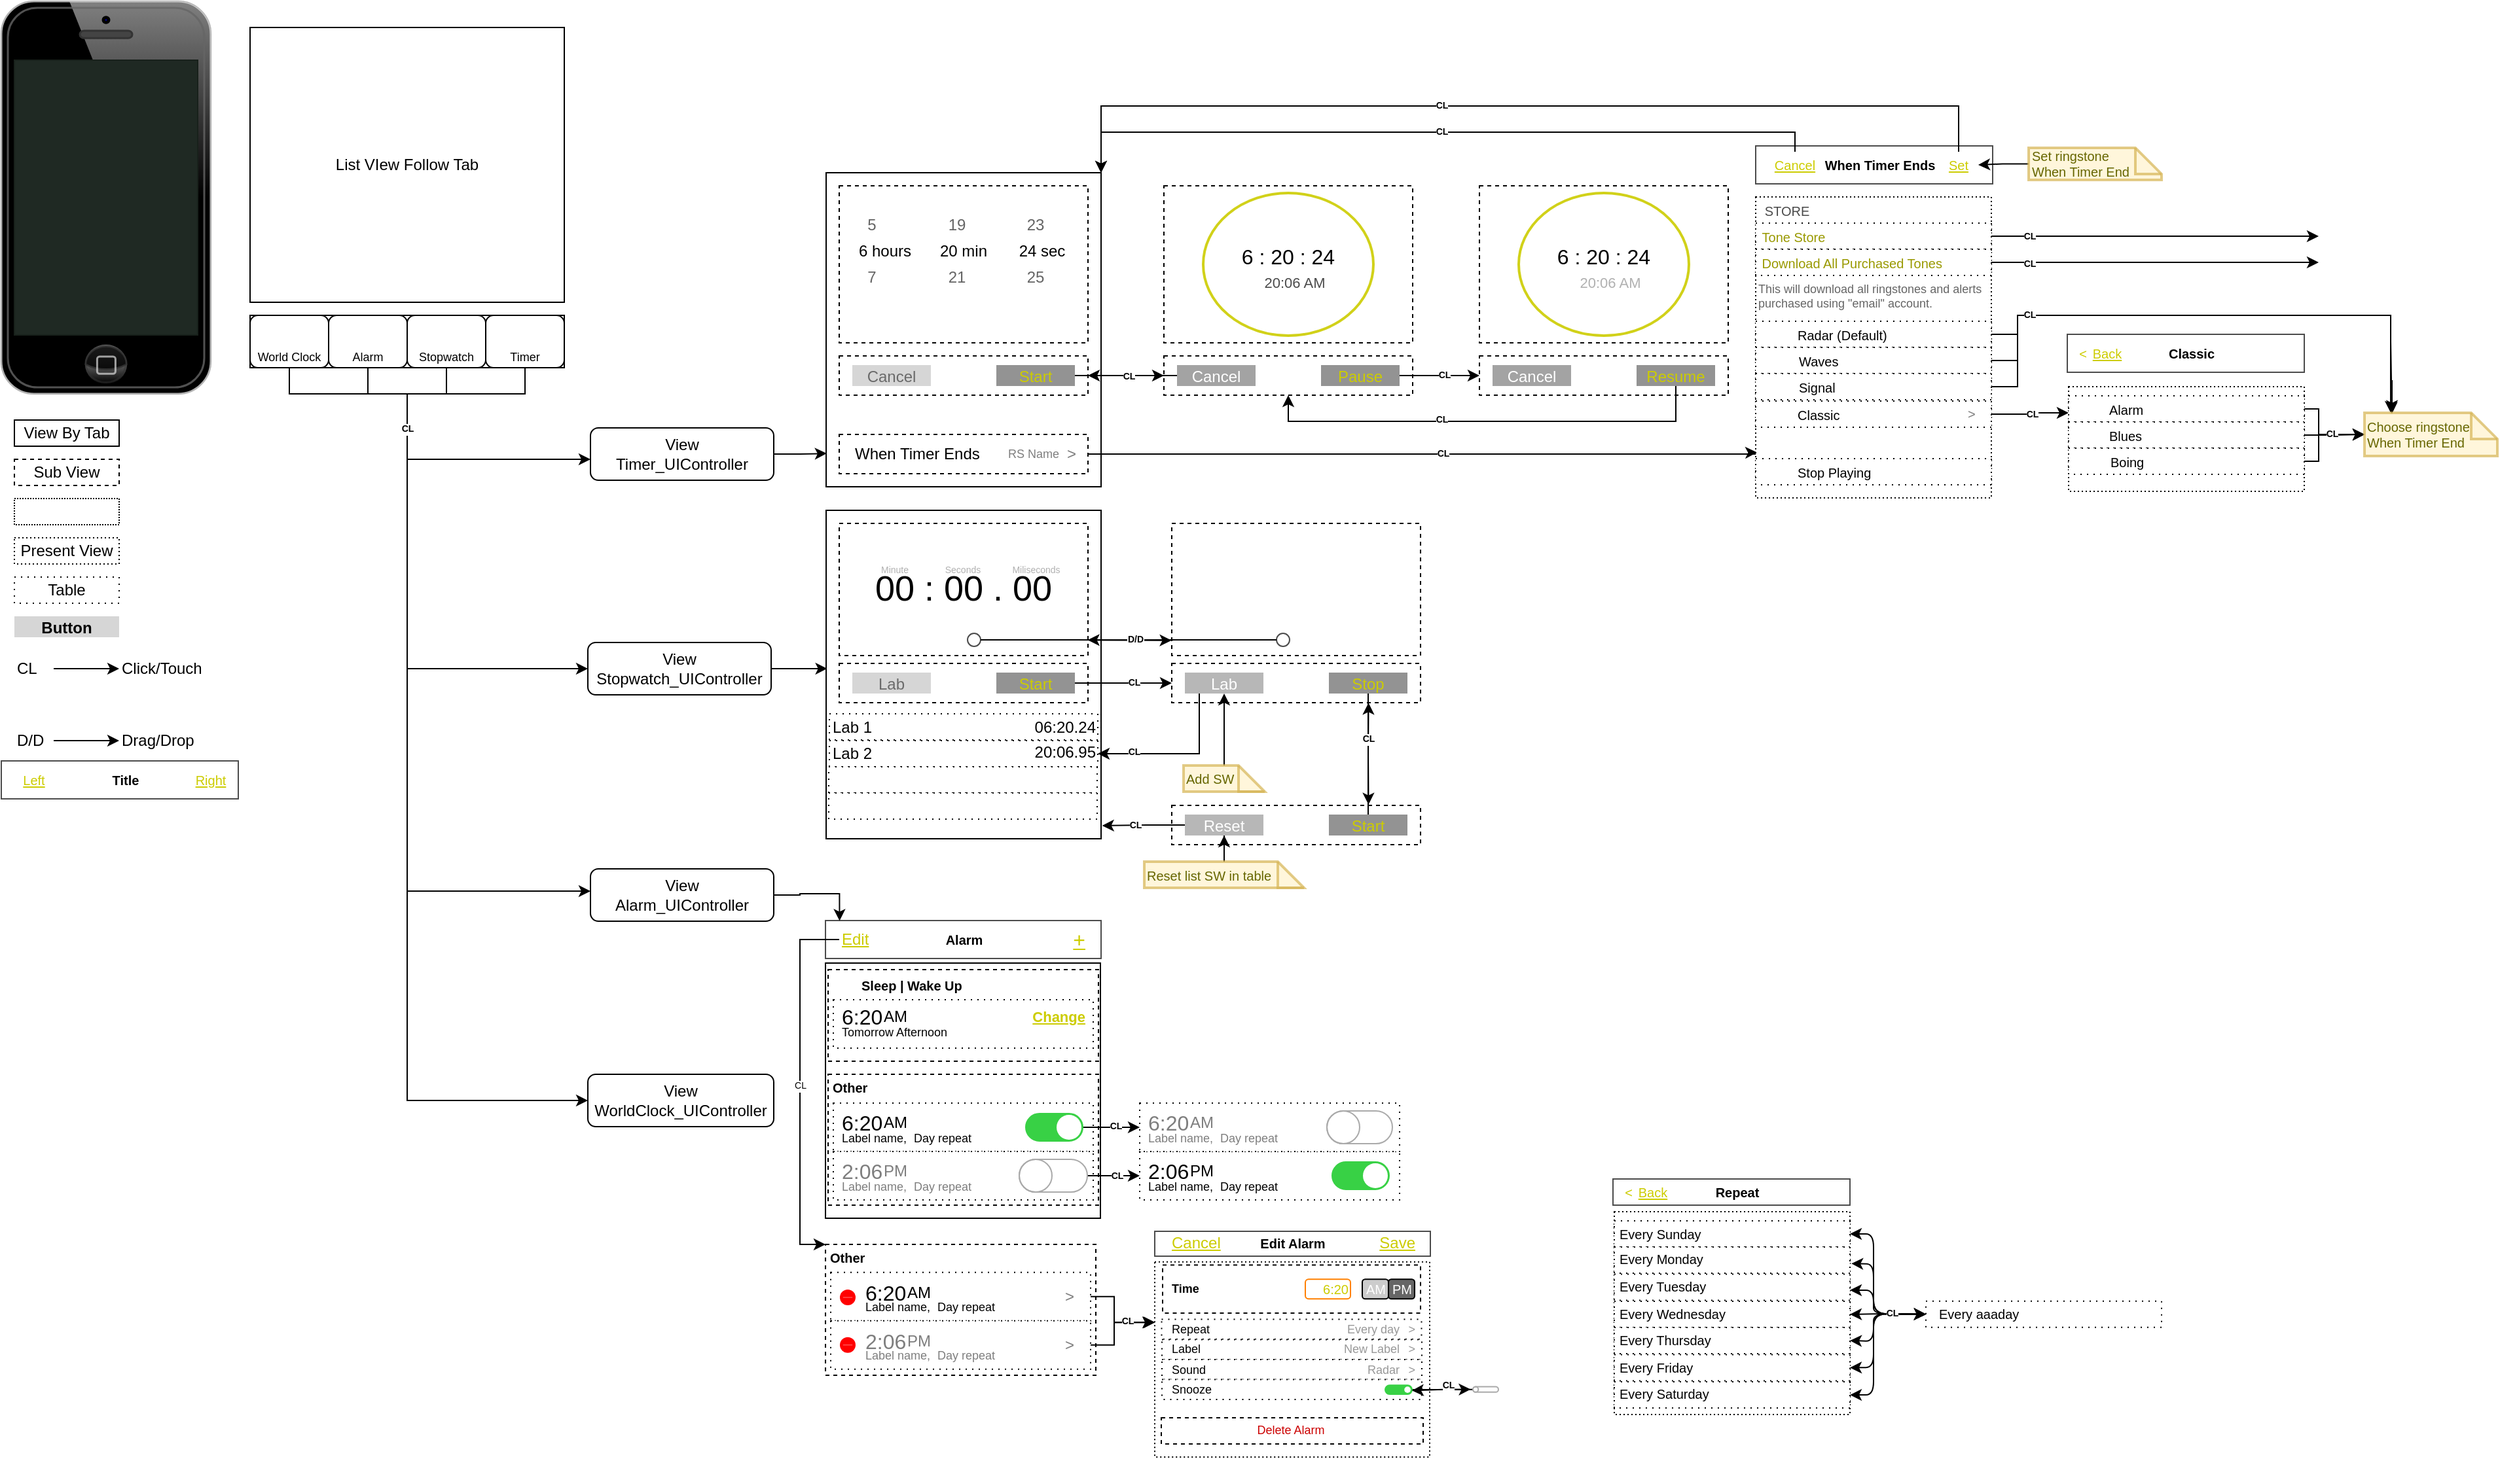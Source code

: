 <mxfile version="14.4.8" type="github">
  <diagram id="DGaI7L7fWnckIXQNMXlM" name="Page-1">
    <mxGraphModel dx="459" dy="257" grid="1" gridSize="10" guides="1" tooltips="1" connect="1" arrows="1" fold="1" page="1" pageScale="1" pageWidth="827" pageHeight="1169" math="0" shadow="0">
      <root>
        <mxCell id="0" />
        <mxCell id="1" parent="0" />
        <mxCell id="6cRro7XXUoIkanzyYa3W-1" value="" style="verticalLabelPosition=bottom;verticalAlign=top;html=1;shadow=0;dashed=0;strokeWidth=1;shape=mxgraph.ios.iPhone;bgStyle=bgGreen;fillColor=#aaaaaa;" parent="1" vertex="1">
          <mxGeometry x="10" y="10" width="160" height="300" as="geometry" />
        </mxCell>
        <mxCell id="6cRro7XXUoIkanzyYa3W-20" value="" style="rounded=0;whiteSpace=wrap;html=1;" parent="1" vertex="1">
          <mxGeometry x="200" y="250" width="240" height="40" as="geometry" />
        </mxCell>
        <mxCell id="6cRro7XXUoIkanzyYa3W-21" value="" style="edgeStyle=orthogonalEdgeStyle;rounded=0;orthogonalLoop=1;jettySize=auto;html=1;" parent="1" source="6cRro7XXUoIkanzyYa3W-22" target="6cRro7XXUoIkanzyYa3W-34" edge="1">
          <mxGeometry relative="1" as="geometry">
            <Array as="points">
              <mxPoint x="230" y="310" />
              <mxPoint x="320" y="310" />
              <mxPoint x="320" y="850" />
            </Array>
          </mxGeometry>
        </mxCell>
        <mxCell id="6cRro7XXUoIkanzyYa3W-22" value="&lt;font style=&quot;font-size: 9px&quot;&gt;World Clock&lt;/font&gt;" style="rounded=1;whiteSpace=wrap;html=1;verticalAlign=bottom;" parent="1" vertex="1">
          <mxGeometry x="200" y="250" width="60" height="40" as="geometry" />
        </mxCell>
        <mxCell id="6cRro7XXUoIkanzyYa3W-23" value="" style="edgeStyle=orthogonalEdgeStyle;rounded=0;orthogonalLoop=1;jettySize=auto;html=1;exitX=0.5;exitY=1;exitDx=0;exitDy=0;" parent="1" source="6cRro7XXUoIkanzyYa3W-24" target="6cRro7XXUoIkanzyYa3W-37" edge="1">
          <mxGeometry relative="1" as="geometry">
            <Array as="points">
              <mxPoint x="290" y="310" />
              <mxPoint x="320" y="310" />
              <mxPoint x="320" y="690" />
            </Array>
          </mxGeometry>
        </mxCell>
        <mxCell id="6cRro7XXUoIkanzyYa3W-24" value="&lt;font style=&quot;font-size: 9px&quot;&gt;Alarm&lt;/font&gt;" style="rounded=1;whiteSpace=wrap;html=1;verticalAlign=bottom;" parent="1" vertex="1">
          <mxGeometry x="260" y="250" width="60" height="40" as="geometry" />
        </mxCell>
        <mxCell id="6cRro7XXUoIkanzyYa3W-25" value="" style="edgeStyle=orthogonalEdgeStyle;rounded=0;orthogonalLoop=1;jettySize=auto;html=1;exitX=0.5;exitY=0.75;exitDx=0;exitDy=0;exitPerimeter=0;" parent="1" source="6cRro7XXUoIkanzyYa3W-26" target="6cRro7XXUoIkanzyYa3W-36" edge="1">
          <mxGeometry relative="1" as="geometry">
            <Array as="points">
              <mxPoint x="350" y="310" />
              <mxPoint x="320" y="310" />
              <mxPoint x="320" y="520" />
            </Array>
          </mxGeometry>
        </mxCell>
        <mxCell id="6cRro7XXUoIkanzyYa3W-26" value="&lt;font style=&quot;font-size: 9px&quot;&gt;Stopwatch&lt;/font&gt;" style="rounded=1;whiteSpace=wrap;html=1;verticalAlign=bottom;" parent="1" vertex="1">
          <mxGeometry x="320" y="250" width="60" height="40" as="geometry" />
        </mxCell>
        <mxCell id="6cRro7XXUoIkanzyYa3W-27" value="" style="edgeStyle=orthogonalEdgeStyle;rounded=0;orthogonalLoop=1;jettySize=auto;html=1;" parent="1" source="6cRro7XXUoIkanzyYa3W-28" target="6cRro7XXUoIkanzyYa3W-35" edge="1">
          <mxGeometry relative="1" as="geometry">
            <Array as="points">
              <mxPoint x="410" y="310" />
              <mxPoint x="320" y="310" />
              <mxPoint x="320" y="360" />
            </Array>
          </mxGeometry>
        </mxCell>
        <mxCell id="6cRro7XXUoIkanzyYa3W-60" value="CL" style="edgeLabel;html=1;align=center;verticalAlign=middle;resizable=0;points=[];fontSize=7;fontStyle=1;" parent="6cRro7XXUoIkanzyYa3W-27" vertex="1" connectable="0">
          <mxGeometry x="0.035" y="1" relative="1" as="geometry">
            <mxPoint x="-1.0" y="-19.17" as="offset" />
          </mxGeometry>
        </mxCell>
        <mxCell id="6cRro7XXUoIkanzyYa3W-28" value="&lt;font style=&quot;font-size: 9px&quot;&gt;Timer&lt;/font&gt;" style="rounded=1;whiteSpace=wrap;html=1;verticalAlign=bottom;" parent="1" vertex="1">
          <mxGeometry x="380" y="250" width="60" height="40" as="geometry" />
        </mxCell>
        <mxCell id="6cRro7XXUoIkanzyYa3W-29" value="List VIew Follow Tab" style="rounded=0;whiteSpace=wrap;html=1;" parent="1" vertex="1">
          <mxGeometry x="200" y="30" width="240" height="210" as="geometry" />
        </mxCell>
        <mxCell id="6cRro7XXUoIkanzyYa3W-30" value="" style="shape=image;html=1;verticalAlign=top;verticalLabelPosition=bottom;labelBackgroundColor=#ffffff;imageAspect=0;aspect=fixed;image=https://cdn3.iconfinder.com/data/icons/linecons-free-vector-icons-pack/32/world-128.png" parent="1" vertex="1">
          <mxGeometry x="219" y="254" width="20" height="20" as="geometry" />
        </mxCell>
        <mxCell id="6cRro7XXUoIkanzyYa3W-31" value="" style="shape=image;html=1;verticalAlign=top;verticalLabelPosition=bottom;labelBackgroundColor=#ffffff;imageAspect=0;aspect=fixed;image=https://cdn2.iconfinder.com/data/icons/wirecons-free-vector-icons/32/475340-alarm-clock-128.png" parent="1" vertex="1">
          <mxGeometry x="280" y="254" width="20" height="20" as="geometry" />
        </mxCell>
        <mxCell id="6cRro7XXUoIkanzyYa3W-32" value="" style="shape=image;html=1;verticalAlign=top;verticalLabelPosition=bottom;labelBackgroundColor=#ffffff;imageAspect=0;aspect=fixed;image=https://cdn4.iconfinder.com/data/icons/48-bubbles/48/37.Stopwatch-128.png" parent="1" vertex="1">
          <mxGeometry x="338" y="254" width="20" height="20" as="geometry" />
        </mxCell>
        <mxCell id="6cRro7XXUoIkanzyYa3W-33" value="" style="shape=image;html=1;verticalAlign=top;verticalLabelPosition=bottom;labelBackgroundColor=#ffffff;imageAspect=0;aspect=fixed;image=https://cdn2.iconfinder.com/data/icons/ios-7-icons/50/timer-128.png" parent="1" vertex="1">
          <mxGeometry x="400" y="254" width="20" height="20" as="geometry" />
        </mxCell>
        <mxCell id="6cRro7XXUoIkanzyYa3W-34" value="View&lt;br&gt;WorldClock_UIController" style="whiteSpace=wrap;html=1;rounded=1;verticalAlign=middle;" parent="1" vertex="1">
          <mxGeometry x="458" y="830" width="142" height="40" as="geometry" />
        </mxCell>
        <mxCell id="6cRro7XXUoIkanzyYa3W-253" style="edgeStyle=orthogonalEdgeStyle;rounded=0;orthogonalLoop=1;jettySize=auto;html=1;entryX=0.002;entryY=0.894;entryDx=0;entryDy=0;entryPerimeter=0;fontSize=7;fontColor=#000000;" parent="1" source="6cRro7XXUoIkanzyYa3W-35" target="6cRro7XXUoIkanzyYa3W-39" edge="1">
          <mxGeometry relative="1" as="geometry" />
        </mxCell>
        <mxCell id="6cRro7XXUoIkanzyYa3W-35" value="View&lt;br&gt;Timer_UIController" style="whiteSpace=wrap;html=1;rounded=1;verticalAlign=middle;" parent="1" vertex="1">
          <mxGeometry x="460" y="336" width="140" height="40" as="geometry" />
        </mxCell>
        <mxCell id="6cRro7XXUoIkanzyYa3W-255" style="edgeStyle=orthogonalEdgeStyle;rounded=0;orthogonalLoop=1;jettySize=auto;html=1;entryX=0.004;entryY=0.482;entryDx=0;entryDy=0;entryPerimeter=0;fontSize=7;fontColor=#000000;" parent="1" source="6cRro7XXUoIkanzyYa3W-36" target="6cRro7XXUoIkanzyYa3W-154" edge="1">
          <mxGeometry relative="1" as="geometry" />
        </mxCell>
        <mxCell id="6cRro7XXUoIkanzyYa3W-36" value="View&lt;br&gt;Stopwatch_UIController" style="whiteSpace=wrap;html=1;rounded=1;verticalAlign=middle;" parent="1" vertex="1">
          <mxGeometry x="458" y="500" width="140" height="40" as="geometry" />
        </mxCell>
        <mxCell id="6cRro7XXUoIkanzyYa3W-261" style="edgeStyle=orthogonalEdgeStyle;rounded=0;orthogonalLoop=1;jettySize=auto;html=1;entryX=0.051;entryY=0.007;entryDx=0;entryDy=0;fontSize=12;fontColor=#000000;entryPerimeter=0;" parent="1" source="6cRro7XXUoIkanzyYa3W-37" target="6cRro7XXUoIkanzyYa3W-257" edge="1">
          <mxGeometry relative="1" as="geometry">
            <Array as="points">
              <mxPoint x="620" y="693" />
              <mxPoint x="650" y="692" />
            </Array>
          </mxGeometry>
        </mxCell>
        <mxCell id="6cRro7XXUoIkanzyYa3W-37" value="View&lt;br&gt;Alarm_UIController" style="whiteSpace=wrap;html=1;rounded=1;verticalAlign=middle;" parent="1" vertex="1">
          <mxGeometry x="460" y="673" width="140" height="40" as="geometry" />
        </mxCell>
        <mxCell id="6cRro7XXUoIkanzyYa3W-39" value="" style="rounded=0;whiteSpace=wrap;html=1;" parent="1" vertex="1">
          <mxGeometry x="640" y="141" width="210" height="240" as="geometry" />
        </mxCell>
        <mxCell id="6cRro7XXUoIkanzyYa3W-40" value="" style="rounded=0;whiteSpace=wrap;html=1;dashed=1;" parent="1" vertex="1">
          <mxGeometry x="650" y="151" width="190" height="120" as="geometry" />
        </mxCell>
        <mxCell id="6cRro7XXUoIkanzyYa3W-41" value="6 hours" style="text;html=1;strokeColor=none;fillColor=none;align=center;verticalAlign=middle;whiteSpace=wrap;rounded=0;dashed=1;dashPattern=1 4;" parent="1" vertex="1">
          <mxGeometry x="660" y="191" width="50" height="20" as="geometry" />
        </mxCell>
        <mxCell id="6cRro7XXUoIkanzyYa3W-42" value="20 min" style="text;html=1;strokeColor=none;fillColor=none;align=center;verticalAlign=middle;whiteSpace=wrap;rounded=0;dashed=1;dashPattern=1 4;" parent="1" vertex="1">
          <mxGeometry x="720" y="191" width="50" height="20" as="geometry" />
        </mxCell>
        <mxCell id="6cRro7XXUoIkanzyYa3W-43" value="24 sec" style="text;html=1;strokeColor=none;fillColor=none;align=center;verticalAlign=middle;whiteSpace=wrap;rounded=0;dashed=1;dashPattern=1 4;" parent="1" vertex="1">
          <mxGeometry x="780" y="191" width="50" height="20" as="geometry" />
        </mxCell>
        <mxCell id="6cRro7XXUoIkanzyYa3W-44" value="19" style="text;html=1;align=center;verticalAlign=middle;whiteSpace=wrap;rounded=0;dashed=1;dashPattern=1 4;textOpacity=60;" parent="1" vertex="1">
          <mxGeometry x="720" y="171" width="40" height="20" as="geometry" />
        </mxCell>
        <mxCell id="6cRro7XXUoIkanzyYa3W-45" value="21" style="text;html=1;align=center;verticalAlign=middle;whiteSpace=wrap;rounded=0;dashed=1;dashPattern=1 4;textOpacity=60;" parent="1" vertex="1">
          <mxGeometry x="720" y="211" width="40" height="20" as="geometry" />
        </mxCell>
        <mxCell id="6cRro7XXUoIkanzyYa3W-46" value="5" style="text;html=1;align=center;verticalAlign=middle;whiteSpace=wrap;rounded=0;dashed=1;dashPattern=1 4;textOpacity=60;" parent="1" vertex="1">
          <mxGeometry x="660" y="171" width="30" height="20" as="geometry" />
        </mxCell>
        <mxCell id="6cRro7XXUoIkanzyYa3W-47" value="7" style="text;html=1;align=center;verticalAlign=middle;whiteSpace=wrap;rounded=0;dashed=1;dashPattern=1 4;textOpacity=60;" parent="1" vertex="1">
          <mxGeometry x="660" y="211" width="30" height="20" as="geometry" />
        </mxCell>
        <mxCell id="6cRro7XXUoIkanzyYa3W-48" value="23" style="text;html=1;align=center;verticalAlign=middle;whiteSpace=wrap;rounded=0;dashed=1;dashPattern=1 4;textOpacity=60;" parent="1" vertex="1">
          <mxGeometry x="780" y="171" width="40" height="20" as="geometry" />
        </mxCell>
        <mxCell id="6cRro7XXUoIkanzyYa3W-49" value="25" style="text;html=1;align=center;verticalAlign=middle;whiteSpace=wrap;rounded=0;dashed=1;dashPattern=1 4;textOpacity=60;" parent="1" vertex="1">
          <mxGeometry x="780" y="211" width="40" height="20" as="geometry" />
        </mxCell>
        <mxCell id="6cRro7XXUoIkanzyYa3W-50" value="" style="rounded=0;whiteSpace=wrap;html=1;dashed=1;" parent="1" vertex="1">
          <mxGeometry x="650" y="281" width="190" height="30" as="geometry" />
        </mxCell>
        <mxCell id="6cRro7XXUoIkanzyYa3W-52" value="Cancel" style="dashed=0;align=center;fontSize=12;shape=rect;fillColor=#999999;opacity=40;strokeColor=none;fontStyle=0;dashPattern=1 4;textOpacity=50;" parent="1" vertex="1">
          <mxGeometry x="660" y="288" width="60" height="16" as="geometry" />
        </mxCell>
        <mxCell id="6cRro7XXUoIkanzyYa3W-79" value="" style="edgeStyle=orthogonalEdgeStyle;rounded=0;orthogonalLoop=1;jettySize=auto;html=1;fontColor=#CCCC00;entryX=0;entryY=0.5;entryDx=0;entryDy=0;" parent="1" source="6cRro7XXUoIkanzyYa3W-54" target="6cRro7XXUoIkanzyYa3W-80" edge="1">
          <mxGeometry relative="1" as="geometry">
            <mxPoint x="880" y="296.0" as="targetPoint" />
          </mxGeometry>
        </mxCell>
        <mxCell id="6cRro7XXUoIkanzyYa3W-54" value="Start" style="dashed=0;align=center;fontSize=12;shape=rect;opacity=70;strokeColor=none;fontStyle=0;dashPattern=1 4;fillColor=#666666;fontColor=#CCCC00;" parent="1" vertex="1">
          <mxGeometry x="770" y="288" width="60" height="16" as="geometry" />
        </mxCell>
        <mxCell id="6cRro7XXUoIkanzyYa3W-67" value="View By Tab" style="rounded=0;whiteSpace=wrap;html=1;" parent="1" vertex="1">
          <mxGeometry x="20" y="330" width="80" height="20" as="geometry" />
        </mxCell>
        <mxCell id="6cRro7XXUoIkanzyYa3W-68" value="Sub View" style="rounded=0;whiteSpace=wrap;html=1;dashed=1;" parent="1" vertex="1">
          <mxGeometry x="20" y="360" width="80" height="20" as="geometry" />
        </mxCell>
        <mxCell id="6cRro7XXUoIkanzyYa3W-69" value="" style="rounded=0;whiteSpace=wrap;html=1;dashed=1;dashPattern=1 1;" parent="1" vertex="1">
          <mxGeometry x="20" y="390" width="80" height="20" as="geometry" />
        </mxCell>
        <mxCell id="6cRro7XXUoIkanzyYa3W-70" value="Present View" style="rounded=0;whiteSpace=wrap;html=1;dashed=1;dashPattern=1 2;" parent="1" vertex="1">
          <mxGeometry x="20" y="420" width="80" height="20" as="geometry" />
        </mxCell>
        <mxCell id="6cRro7XXUoIkanzyYa3W-71" value="Table" style="rounded=0;whiteSpace=wrap;html=1;dashed=1;dashPattern=1 4;" parent="1" vertex="1">
          <mxGeometry x="20" y="450" width="80" height="20" as="geometry" />
        </mxCell>
        <mxCell id="6cRro7XXUoIkanzyYa3W-72" value="Button" style="dashed=0;align=center;fontSize=12;shape=rect;fillColor=#999999;opacity=40;strokeColor=none;fontStyle=1;dashPattern=1 4;" parent="1" vertex="1">
          <mxGeometry x="20" y="480" width="80" height="16" as="geometry" />
        </mxCell>
        <mxCell id="6cRro7XXUoIkanzyYa3W-110" style="edgeStyle=orthogonalEdgeStyle;rounded=0;orthogonalLoop=1;jettySize=auto;html=1;entryX=0.006;entryY=0.849;entryDx=0;entryDy=0;fontColor=#000000;entryPerimeter=0;" parent="1" source="6cRro7XXUoIkanzyYa3W-73" target="6cRro7XXUoIkanzyYa3W-109" edge="1">
          <mxGeometry relative="1" as="geometry">
            <Array as="points">
              <mxPoint x="1350" y="356" />
              <mxPoint x="1350" y="355" />
            </Array>
          </mxGeometry>
        </mxCell>
        <mxCell id="6cRro7XXUoIkanzyYa3W-111" value="CL" style="edgeLabel;html=1;align=center;verticalAlign=middle;resizable=0;points=[];fontColor=#000000;fontSize=7;fontStyle=1" parent="6cRro7XXUoIkanzyYa3W-110" vertex="1" connectable="0">
          <mxGeometry x="0.075" relative="1" as="geometry">
            <mxPoint x="-5.24" as="offset" />
          </mxGeometry>
        </mxCell>
        <mxCell id="6cRro7XXUoIkanzyYa3W-73" value="" style="rounded=0;whiteSpace=wrap;html=1;dashed=1;" parent="1" vertex="1">
          <mxGeometry x="650" y="341" width="190" height="30" as="geometry" />
        </mxCell>
        <mxCell id="6cRro7XXUoIkanzyYa3W-74" value="When Timer Ends" style="text;html=1;strokeColor=none;fillColor=none;align=left;verticalAlign=middle;whiteSpace=wrap;rounded=0;dashed=1;" parent="1" vertex="1">
          <mxGeometry x="660" y="346" width="110" height="20" as="geometry" />
        </mxCell>
        <mxCell id="6cRro7XXUoIkanzyYa3W-75" value="RS Name" style="text;html=1;strokeColor=none;fillColor=none;align=right;verticalAlign=middle;whiteSpace=wrap;rounded=0;dashed=1;textOpacity=50;fontSize=9;" parent="1" vertex="1">
          <mxGeometry x="770" y="346" width="50" height="20" as="geometry" />
        </mxCell>
        <mxCell id="6cRro7XXUoIkanzyYa3W-76" value="&amp;gt;" style="text;html=1;strokeColor=none;fillColor=none;align=center;verticalAlign=middle;whiteSpace=wrap;rounded=0;dashed=1;textOpacity=50;" parent="1" vertex="1">
          <mxGeometry x="820" y="346" width="15" height="20" as="geometry" />
        </mxCell>
        <mxCell id="6cRro7XXUoIkanzyYa3W-80" value="" style="rounded=0;whiteSpace=wrap;html=1;dashed=1;" parent="1" vertex="1">
          <mxGeometry x="898" y="281" width="190" height="30" as="geometry" />
        </mxCell>
        <mxCell id="6cRro7XXUoIkanzyYa3W-84" value="" style="edgeStyle=orthogonalEdgeStyle;rounded=0;orthogonalLoop=1;jettySize=auto;html=1;fontColor=#FFFFFF;" parent="1" source="6cRro7XXUoIkanzyYa3W-81" edge="1">
          <mxGeometry relative="1" as="geometry">
            <mxPoint x="840" y="296" as="targetPoint" />
          </mxGeometry>
        </mxCell>
        <mxCell id="6cRro7XXUoIkanzyYa3W-105" value="CL" style="edgeLabel;html=1;align=center;verticalAlign=middle;resizable=0;points=[];fontColor=#000000;fontSize=7;fontStyle=1" parent="6cRro7XXUoIkanzyYa3W-84" vertex="1" connectable="0">
          <mxGeometry x="0.188" y="-1" relative="1" as="geometry">
            <mxPoint x="2.69" y="1" as="offset" />
          </mxGeometry>
        </mxCell>
        <mxCell id="6cRro7XXUoIkanzyYa3W-81" value="Cancel" style="dashed=0;align=center;fontSize=12;shape=rect;fillColor=#999999;opacity=90;strokeColor=none;fontStyle=0;dashPattern=1 4;fontColor=#FFFFFF;" parent="1" vertex="1">
          <mxGeometry x="908" y="288" width="60" height="16" as="geometry" />
        </mxCell>
        <mxCell id="6cRro7XXUoIkanzyYa3W-100" style="edgeStyle=orthogonalEdgeStyle;rounded=0;orthogonalLoop=1;jettySize=auto;html=1;entryX=0;entryY=0.5;entryDx=0;entryDy=0;fontColor=#FFFFFF;" parent="1" source="6cRro7XXUoIkanzyYa3W-82" target="6cRro7XXUoIkanzyYa3W-92" edge="1">
          <mxGeometry relative="1" as="geometry" />
        </mxCell>
        <mxCell id="6cRro7XXUoIkanzyYa3W-106" value="CL" style="edgeLabel;html=1;align=center;verticalAlign=middle;resizable=0;points=[];fontColor=#000000;fontSize=7;fontStyle=1" parent="6cRro7XXUoIkanzyYa3W-100" vertex="1" connectable="0">
          <mxGeometry x="-0.077" relative="1" as="geometry">
            <mxPoint x="5.72" as="offset" />
          </mxGeometry>
        </mxCell>
        <mxCell id="6cRro7XXUoIkanzyYa3W-82" value="Pause" style="dashed=0;align=center;fontSize=12;shape=rect;opacity=70;strokeColor=none;fontStyle=0;dashPattern=1 4;fillColor=#666666;fontColor=#CCCC00;" parent="1" vertex="1">
          <mxGeometry x="1018" y="288" width="60" height="16" as="geometry" />
        </mxCell>
        <mxCell id="6cRro7XXUoIkanzyYa3W-83" value="" style="rounded=0;whiteSpace=wrap;html=1;dashed=1;" parent="1" vertex="1">
          <mxGeometry x="898" y="151" width="190" height="120" as="geometry" />
        </mxCell>
        <mxCell id="6cRro7XXUoIkanzyYa3W-86" value="" style="html=1;verticalLabelPosition=bottom;labelBackgroundColor=#ffffff;verticalAlign=top;shadow=0;dashed=0;strokeWidth=2;shape=mxgraph.ios7.misc.circle;fillColor=none;fontColor=#FFFFFF;opacity=90;align=center;strokeColor=#CCCC00;" parent="1" vertex="1">
          <mxGeometry x="928" y="156.5" width="130" height="109" as="geometry" />
        </mxCell>
        <mxCell id="6cRro7XXUoIkanzyYa3W-87" value="" style="shape=image;html=1;verticalAlign=top;verticalLabelPosition=bottom;labelBackgroundColor=#ffffff;imageAspect=0;aspect=fixed;image=https://cdn4.iconfinder.com/data/icons/essential-app-2/16/notification-bell-ring-alarm-128.png;strokeColor=#000000;fillColor=#FFFFFF;fontColor=#FFFFFF;opacity=70;align=center;" parent="1" vertex="1">
          <mxGeometry x="958" y="220" width="10" height="10" as="geometry" />
        </mxCell>
        <mxCell id="6cRro7XXUoIkanzyYa3W-89" value="&lt;font style=&quot;font-size: 16px&quot;&gt;6 : 20 : 24&lt;/font&gt;" style="text;html=1;strokeColor=none;fillColor=none;align=center;verticalAlign=middle;whiteSpace=wrap;rounded=0;dashed=1;dashPattern=1 4;" parent="1" vertex="1">
          <mxGeometry x="943" y="195" width="100" height="20" as="geometry" />
        </mxCell>
        <mxCell id="6cRro7XXUoIkanzyYa3W-91" value="&lt;font style=&quot;font-size: 11px&quot;&gt;20:06 AM&lt;/font&gt;" style="text;html=1;strokeColor=none;fillColor=none;align=center;verticalAlign=middle;whiteSpace=wrap;rounded=0;dashed=1;dashPattern=1 4;textOpacity=70;" parent="1" vertex="1">
          <mxGeometry x="968" y="215" width="60" height="20" as="geometry" />
        </mxCell>
        <mxCell id="6cRro7XXUoIkanzyYa3W-92" value="" style="rounded=0;whiteSpace=wrap;html=1;dashed=1;" parent="1" vertex="1">
          <mxGeometry x="1139" y="281" width="190" height="30" as="geometry" />
        </mxCell>
        <mxCell id="6cRro7XXUoIkanzyYa3W-93" value="Cancel" style="dashed=0;align=center;fontSize=12;shape=rect;fillColor=#999999;opacity=90;strokeColor=none;fontStyle=0;dashPattern=1 4;fontColor=#FFFFFF;" parent="1" vertex="1">
          <mxGeometry x="1149" y="288" width="60" height="16" as="geometry" />
        </mxCell>
        <mxCell id="6cRro7XXUoIkanzyYa3W-107" style="edgeStyle=orthogonalEdgeStyle;rounded=0;orthogonalLoop=1;jettySize=auto;html=1;fontColor=#000000;entryX=0.5;entryY=1;entryDx=0;entryDy=0;" parent="1" source="6cRro7XXUoIkanzyYa3W-94" target="6cRro7XXUoIkanzyYa3W-80" edge="1">
          <mxGeometry relative="1" as="geometry">
            <mxPoint x="1289" y="421" as="targetPoint" />
            <Array as="points">
              <mxPoint x="1289" y="331" />
              <mxPoint x="993" y="331" />
            </Array>
          </mxGeometry>
        </mxCell>
        <mxCell id="6cRro7XXUoIkanzyYa3W-108" value="CL" style="edgeLabel;html=1;align=center;verticalAlign=middle;resizable=0;points=[];fontColor=#000000;fontSize=7;fontStyle=1" parent="6cRro7XXUoIkanzyYa3W-107" vertex="1" connectable="0">
          <mxGeometry x="0.184" relative="1" as="geometry">
            <mxPoint x="-3.14" y="-1" as="offset" />
          </mxGeometry>
        </mxCell>
        <mxCell id="6cRro7XXUoIkanzyYa3W-94" value="Resume" style="dashed=0;align=center;fontSize=12;shape=rect;opacity=70;strokeColor=none;fontStyle=0;dashPattern=1 4;fillColor=#666666;fontColor=#CCCC00;" parent="1" vertex="1">
          <mxGeometry x="1259" y="288" width="60" height="16" as="geometry" />
        </mxCell>
        <mxCell id="6cRro7XXUoIkanzyYa3W-95" value="" style="rounded=0;whiteSpace=wrap;html=1;dashed=1;" parent="1" vertex="1">
          <mxGeometry x="1139" y="151" width="190" height="120" as="geometry" />
        </mxCell>
        <mxCell id="6cRro7XXUoIkanzyYa3W-96" value="" style="html=1;verticalLabelPosition=bottom;labelBackgroundColor=#ffffff;verticalAlign=top;shadow=0;dashed=0;strokeWidth=2;shape=mxgraph.ios7.misc.circle;fillColor=none;fontColor=#FFFFFF;opacity=90;align=center;strokeColor=#CCCC00;" parent="1" vertex="1">
          <mxGeometry x="1169" y="156.5" width="130" height="109" as="geometry" />
        </mxCell>
        <mxCell id="6cRro7XXUoIkanzyYa3W-97" value="" style="shape=image;html=1;verticalAlign=top;verticalLabelPosition=bottom;labelBackgroundColor=#ffffff;imageAspect=0;aspect=fixed;image=https://cdn4.iconfinder.com/data/icons/essential-app-2/16/notification-bell-ring-alarm-128.png;strokeColor=#000000;fillColor=#FFFFFF;fontColor=#FFFFFF;opacity=30;align=center;" parent="1" vertex="1">
          <mxGeometry x="1199" y="220" width="10" height="10" as="geometry" />
        </mxCell>
        <mxCell id="6cRro7XXUoIkanzyYa3W-98" value="&lt;font style=&quot;font-size: 16px&quot;&gt;6 : 20 : 24&lt;/font&gt;" style="text;html=1;strokeColor=none;fillColor=none;align=center;verticalAlign=middle;whiteSpace=wrap;rounded=0;dashed=1;dashPattern=1 4;" parent="1" vertex="1">
          <mxGeometry x="1184" y="195" width="100" height="20" as="geometry" />
        </mxCell>
        <mxCell id="6cRro7XXUoIkanzyYa3W-99" value="&lt;font style=&quot;font-size: 11px&quot;&gt;20:06 AM&lt;/font&gt;" style="text;html=1;strokeColor=none;fillColor=none;align=center;verticalAlign=middle;whiteSpace=wrap;rounded=0;dashed=1;dashPattern=1 4;textOpacity=30;" parent="1" vertex="1">
          <mxGeometry x="1209" y="215" width="60" height="20" as="geometry" />
        </mxCell>
        <mxCell id="6cRro7XXUoIkanzyYa3W-104" value="" style="edgeStyle=orthogonalEdgeStyle;rounded=0;orthogonalLoop=1;jettySize=auto;html=1;fontColor=#000000;entryX=0;entryY=0.5;entryDx=0;entryDy=0;" parent="1" source="6cRro7XXUoIkanzyYa3W-102" target="6cRro7XXUoIkanzyYa3W-103" edge="1">
          <mxGeometry relative="1" as="geometry">
            <mxPoint x="80" y="520" as="targetPoint" />
          </mxGeometry>
        </mxCell>
        <mxCell id="6cRro7XXUoIkanzyYa3W-102" value="CL" style="text;html=1;strokeColor=none;fillColor=none;align=left;verticalAlign=middle;whiteSpace=wrap;rounded=0;opacity=70;" parent="1" vertex="1">
          <mxGeometry x="20" y="510" width="30" height="20" as="geometry" />
        </mxCell>
        <mxCell id="6cRro7XXUoIkanzyYa3W-103" value="Click/Touch" style="text;html=1;strokeColor=none;fillColor=none;align=left;verticalAlign=middle;whiteSpace=wrap;rounded=0;opacity=70;fontColor=#000000;" parent="1" vertex="1">
          <mxGeometry x="100" y="510" width="90" height="20" as="geometry" />
        </mxCell>
        <mxCell id="6cRro7XXUoIkanzyYa3W-109" value="" style="rounded=0;whiteSpace=wrap;html=1;dashed=1;dashPattern=1 2;" parent="1" vertex="1">
          <mxGeometry x="1350" y="159.5" width="180" height="230" as="geometry" />
        </mxCell>
        <mxCell id="6cRro7XXUoIkanzyYa3W-233" style="edgeStyle=orthogonalEdgeStyle;rounded=0;orthogonalLoop=1;jettySize=auto;html=1;fontSize=7;fontColor=#000000;" parent="1" source="6cRro7XXUoIkanzyYa3W-113" edge="1">
          <mxGeometry relative="1" as="geometry">
            <mxPoint x="1780" y="189.5" as="targetPoint" />
          </mxGeometry>
        </mxCell>
        <mxCell id="6cRro7XXUoIkanzyYa3W-234" value="CL" style="edgeLabel;html=1;align=center;verticalAlign=middle;resizable=0;points=[];fontSize=7;fontColor=#000000;fontStyle=1" parent="6cRro7XXUoIkanzyYa3W-233" vertex="1" connectable="0">
          <mxGeometry x="-0.865" y="1" relative="1" as="geometry">
            <mxPoint x="11.83" y="1" as="offset" />
          </mxGeometry>
        </mxCell>
        <mxCell id="6cRro7XXUoIkanzyYa3W-113" value="&amp;nbsp;Tone Store" style="rounded=0;whiteSpace=wrap;html=1;dashed=1;dashPattern=1 4;align=left;fontSize=10;fontColor=#999900;" parent="1" vertex="1">
          <mxGeometry x="1350" y="179.5" width="180" height="20" as="geometry" />
        </mxCell>
        <mxCell id="6cRro7XXUoIkanzyYa3W-115" value="" style="rounded=0;whiteSpace=wrap;html=1;strokeColor=#000000;fillColor=#FFFFFF;fontColor=#000000;opacity=70;align=center;" parent="1" vertex="1">
          <mxGeometry x="1350" y="120.5" width="181" height="29" as="geometry" />
        </mxCell>
        <mxCell id="6cRro7XXUoIkanzyYa3W-220" style="edgeStyle=orthogonalEdgeStyle;rounded=0;orthogonalLoop=1;jettySize=auto;html=1;fontSize=7;fontColor=#000000;entryX=1;entryY=0;entryDx=0;entryDy=0;" parent="1" source="6cRro7XXUoIkanzyYa3W-116" target="6cRro7XXUoIkanzyYa3W-39" edge="1">
          <mxGeometry relative="1" as="geometry">
            <mxPoint x="960" y="130" as="targetPoint" />
            <Array as="points">
              <mxPoint x="1380" y="110" />
              <mxPoint x="850" y="110" />
            </Array>
          </mxGeometry>
        </mxCell>
        <mxCell id="6cRro7XXUoIkanzyYa3W-221" value="CL" style="edgeLabel;html=1;align=center;verticalAlign=middle;resizable=0;points=[];fontSize=7;fontColor=#000000;fontStyle=1" parent="6cRro7XXUoIkanzyYa3W-220" vertex="1" connectable="0">
          <mxGeometry x="-0.882" relative="1" as="geometry">
            <mxPoint x="-251.19" as="offset" />
          </mxGeometry>
        </mxCell>
        <mxCell id="6cRro7XXUoIkanzyYa3W-116" value="&lt;u style=&quot;font-size: 10px;&quot;&gt;Cancel&lt;/u&gt;" style="text;html=1;strokeColor=none;fillColor=none;align=center;verticalAlign=middle;whiteSpace=wrap;rounded=0;opacity=70;fontSize=10;fontColor=#CCCC00;" parent="1" vertex="1">
          <mxGeometry x="1360" y="125" width="40" height="20" as="geometry" />
        </mxCell>
        <mxCell id="6cRro7XXUoIkanzyYa3W-222" style="edgeStyle=orthogonalEdgeStyle;rounded=0;orthogonalLoop=1;jettySize=auto;html=1;fontSize=7;fontColor=#000000;entryX=1;entryY=0;entryDx=0;entryDy=0;" parent="1" source="6cRro7XXUoIkanzyYa3W-117" target="6cRro7XXUoIkanzyYa3W-39" edge="1">
          <mxGeometry relative="1" as="geometry">
            <mxPoint x="1090" y="60" as="targetPoint" />
            <Array as="points">
              <mxPoint x="1505" y="90" />
              <mxPoint x="850" y="90" />
            </Array>
          </mxGeometry>
        </mxCell>
        <mxCell id="6cRro7XXUoIkanzyYa3W-223" value="CL" style="edgeLabel;html=1;align=center;verticalAlign=middle;resizable=0;points=[];fontSize=7;fontColor=#000000;fontStyle=1" parent="6cRro7XXUoIkanzyYa3W-222" vertex="1" connectable="0">
          <mxGeometry x="0.126" relative="1" as="geometry">
            <mxPoint x="-12.86" as="offset" />
          </mxGeometry>
        </mxCell>
        <mxCell id="6cRro7XXUoIkanzyYa3W-117" value="&lt;u style=&quot;font-size: 10px;&quot;&gt;Set&lt;/u&gt;" style="text;html=1;strokeColor=none;fillColor=none;align=center;verticalAlign=middle;whiteSpace=wrap;rounded=0;opacity=70;fontSize=10;fontColor=#CCCC00;" parent="1" vertex="1">
          <mxGeometry x="1490" y="125" width="30" height="20" as="geometry" />
        </mxCell>
        <mxCell id="6cRro7XXUoIkanzyYa3W-118" value="&lt;font style=&quot;font-size: 10px&quot;&gt;&lt;b&gt;When Timer Ends&lt;/b&gt;&lt;/font&gt;" style="text;html=1;strokeColor=none;fillColor=none;align=center;verticalAlign=middle;whiteSpace=wrap;rounded=0;fontColor=#000000;opacity=70;" parent="1" vertex="1">
          <mxGeometry x="1400" y="124.5" width="90" height="20" as="geometry" />
        </mxCell>
        <mxCell id="6cRro7XXUoIkanzyYa3W-119" value="" style="rounded=0;whiteSpace=wrap;html=1;strokeColor=#000000;fillColor=#FFFFFF;fontColor=#000000;opacity=70;align=center;" parent="1" vertex="1">
          <mxGeometry x="10" y="590.5" width="181" height="29" as="geometry" />
        </mxCell>
        <mxCell id="6cRro7XXUoIkanzyYa3W-120" value="&lt;u style=&quot;font-size: 10px&quot;&gt;Left&lt;/u&gt;" style="text;html=1;strokeColor=none;fillColor=none;align=center;verticalAlign=middle;whiteSpace=wrap;rounded=0;opacity=70;fontSize=10;fontColor=#CCCC00;" parent="1" vertex="1">
          <mxGeometry x="10" y="595" width="50" height="20" as="geometry" />
        </mxCell>
        <mxCell id="6cRro7XXUoIkanzyYa3W-121" value="&lt;u&gt;Right&lt;/u&gt;" style="text;html=1;strokeColor=none;fillColor=none;align=center;verticalAlign=middle;whiteSpace=wrap;rounded=0;opacity=70;fontSize=10;fontColor=#CCCC00;" parent="1" vertex="1">
          <mxGeometry x="150" y="595" width="40" height="20" as="geometry" />
        </mxCell>
        <mxCell id="6cRro7XXUoIkanzyYa3W-122" value="&lt;font style=&quot;font-size: 10px&quot;&gt;&lt;b&gt;Title&lt;/b&gt;&lt;/font&gt;" style="text;html=1;strokeColor=none;fillColor=none;align=center;verticalAlign=middle;whiteSpace=wrap;rounded=0;fontColor=#000000;opacity=70;" parent="1" vertex="1">
          <mxGeometry x="60" y="594.5" width="90" height="20" as="geometry" />
        </mxCell>
        <mxCell id="6cRro7XXUoIkanzyYa3W-232" style="edgeStyle=orthogonalEdgeStyle;rounded=0;orthogonalLoop=1;jettySize=auto;html=1;fontSize=7;fontColor=#000000;" parent="1" source="6cRro7XXUoIkanzyYa3W-123" edge="1">
          <mxGeometry relative="1" as="geometry">
            <mxPoint x="1780" y="209.5" as="targetPoint" />
          </mxGeometry>
        </mxCell>
        <mxCell id="6cRro7XXUoIkanzyYa3W-235" value="CL" style="edgeLabel;html=1;align=center;verticalAlign=middle;resizable=0;points=[];fontSize=7;fontColor=#000000;fontStyle=1" parent="6cRro7XXUoIkanzyYa3W-232" vertex="1" connectable="0">
          <mxGeometry x="-0.869" relative="1" as="geometry">
            <mxPoint x="12.31" y="1.5" as="offset" />
          </mxGeometry>
        </mxCell>
        <mxCell id="6cRro7XXUoIkanzyYa3W-123" value="&amp;nbsp;Download All Purchased Tones" style="rounded=0;whiteSpace=wrap;html=1;dashed=1;dashPattern=1 4;align=left;fontSize=10;fontColor=#999900;" parent="1" vertex="1">
          <mxGeometry x="1350" y="199.5" width="180" height="20" as="geometry" />
        </mxCell>
        <mxCell id="6cRro7XXUoIkanzyYa3W-240" style="edgeStyle=orthogonalEdgeStyle;rounded=0;orthogonalLoop=1;jettySize=auto;html=1;fontSize=7;fontColor=#000000;entryX=0.211;entryY=-0.017;entryDx=0;entryDy=0;entryPerimeter=0;" parent="1" source="6cRro7XXUoIkanzyYa3W-124" target="6cRro7XXUoIkanzyYa3W-247" edge="1">
          <mxGeometry relative="1" as="geometry">
            <mxPoint x="1800" y="310" as="targetPoint" />
            <Array as="points">
              <mxPoint x="1550" y="265" />
              <mxPoint x="1550" y="250" />
              <mxPoint x="1835" y="250" />
              <mxPoint x="1835" y="300" />
              <mxPoint x="1836" y="300" />
              <mxPoint x="1836" y="324" />
            </Array>
          </mxGeometry>
        </mxCell>
        <mxCell id="6cRro7XXUoIkanzyYa3W-124" value="" style="rounded=0;whiteSpace=wrap;html=1;dashed=1;dashPattern=1 4;align=left;" parent="1" vertex="1">
          <mxGeometry x="1350" y="254.5" width="180" height="20" as="geometry" />
        </mxCell>
        <mxCell id="6cRro7XXUoIkanzyYa3W-125" value="Radar (Default)" style="text;html=1;strokeColor=none;fillColor=none;align=left;verticalAlign=middle;whiteSpace=wrap;rounded=0;fontSize=10;opacity=70;" parent="1" vertex="1">
          <mxGeometry x="1380" y="254.5" width="90" height="20" as="geometry" />
        </mxCell>
        <mxCell id="6cRro7XXUoIkanzyYa3W-239" style="edgeStyle=orthogonalEdgeStyle;rounded=0;orthogonalLoop=1;jettySize=auto;html=1;fontSize=7;fontColor=#000000;entryX=0.206;entryY=0.027;entryDx=0;entryDy=0;entryPerimeter=0;" parent="1" source="6cRro7XXUoIkanzyYa3W-126" target="6cRro7XXUoIkanzyYa3W-247" edge="1">
          <mxGeometry relative="1" as="geometry">
            <mxPoint x="1810" y="290" as="targetPoint" />
            <Array as="points">
              <mxPoint x="1550" y="285" />
              <mxPoint x="1550" y="250" />
              <mxPoint x="1835" y="250" />
              <mxPoint x="1835" y="270" />
              <mxPoint x="1836" y="270" />
            </Array>
          </mxGeometry>
        </mxCell>
        <mxCell id="6cRro7XXUoIkanzyYa3W-126" value="" style="rounded=0;whiteSpace=wrap;html=1;dashed=1;dashPattern=1 4;align=left;" parent="1" vertex="1">
          <mxGeometry x="1350" y="274.5" width="180" height="20" as="geometry" />
        </mxCell>
        <mxCell id="6cRro7XXUoIkanzyYa3W-127" value="Waves" style="text;html=1;strokeColor=none;fillColor=none;align=left;verticalAlign=middle;whiteSpace=wrap;rounded=0;fontSize=10;opacity=70;" parent="1" vertex="1">
          <mxGeometry x="1381" y="274.5" width="90" height="20" as="geometry" />
        </mxCell>
        <mxCell id="6cRro7XXUoIkanzyYa3W-238" style="edgeStyle=orthogonalEdgeStyle;rounded=0;orthogonalLoop=1;jettySize=auto;html=1;fontSize=7;fontColor=#000000;entryX=0.197;entryY=-0.002;entryDx=0;entryDy=0;entryPerimeter=0;" parent="1" source="6cRro7XXUoIkanzyYa3W-128" target="6cRro7XXUoIkanzyYa3W-247" edge="1">
          <mxGeometry relative="1" as="geometry">
            <mxPoint x="1850" y="300" as="targetPoint" />
            <Array as="points">
              <mxPoint x="1550" y="305" />
              <mxPoint x="1550" y="250" />
              <mxPoint x="1835" y="250" />
            </Array>
          </mxGeometry>
        </mxCell>
        <mxCell id="6cRro7XXUoIkanzyYa3W-245" value="CL" style="edgeLabel;html=1;align=center;verticalAlign=middle;resizable=0;points=[];fontSize=7;fontColor=#000000;fontStyle=1" parent="6cRro7XXUoIkanzyYa3W-238" vertex="1" connectable="0">
          <mxGeometry x="-0.093" y="2" relative="1" as="geometry">
            <mxPoint x="-113.64" y="2" as="offset" />
          </mxGeometry>
        </mxCell>
        <mxCell id="6cRro7XXUoIkanzyYa3W-128" value="" style="rounded=0;whiteSpace=wrap;html=1;dashed=1;dashPattern=1 4;align=left;" parent="1" vertex="1">
          <mxGeometry x="1350" y="294.5" width="180" height="20" as="geometry" />
        </mxCell>
        <mxCell id="6cRro7XXUoIkanzyYa3W-129" value="Signal" style="text;html=1;strokeColor=none;fillColor=none;align=left;verticalAlign=middle;whiteSpace=wrap;rounded=0;fontSize=10;opacity=70;" parent="1" vertex="1">
          <mxGeometry x="1381" y="294.5" width="90" height="20" as="geometry" />
        </mxCell>
        <mxCell id="6cRro7XXUoIkanzyYa3W-137" style="edgeStyle=orthogonalEdgeStyle;rounded=0;orthogonalLoop=1;jettySize=auto;html=1;entryX=0;entryY=0.25;entryDx=0;entryDy=0;fontSize=10;fontColor=#000000;" parent="1" source="6cRro7XXUoIkanzyYa3W-130" target="6cRro7XXUoIkanzyYa3W-136" edge="1">
          <mxGeometry relative="1" as="geometry" />
        </mxCell>
        <mxCell id="6cRro7XXUoIkanzyYa3W-153" value="CL" style="edgeLabel;html=1;align=center;verticalAlign=middle;resizable=0;points=[];fontSize=7;fontColor=#000000;fontStyle=1" parent="6cRro7XXUoIkanzyYa3W-137" vertex="1" connectable="0">
          <mxGeometry x="-0.103" y="3" relative="1" as="geometry">
            <mxPoint x="3.33" y="2.98" as="offset" />
          </mxGeometry>
        </mxCell>
        <mxCell id="6cRro7XXUoIkanzyYa3W-130" value="" style="rounded=0;whiteSpace=wrap;html=1;dashed=1;dashPattern=1 4;align=left;" parent="1" vertex="1">
          <mxGeometry x="1350" y="315.5" width="180" height="20" as="geometry" />
        </mxCell>
        <mxCell id="6cRro7XXUoIkanzyYa3W-131" value="Classic" style="text;html=1;strokeColor=none;fillColor=none;align=left;verticalAlign=middle;whiteSpace=wrap;rounded=0;fontSize=10;opacity=70;" parent="1" vertex="1">
          <mxGeometry x="1380" y="315.5" width="90" height="20" as="geometry" />
        </mxCell>
        <mxCell id="6cRro7XXUoIkanzyYa3W-132" value="&amp;gt;" style="text;html=1;strokeColor=none;fillColor=none;align=left;verticalAlign=middle;whiteSpace=wrap;rounded=0;fontSize=10;opacity=70;textOpacity=50;" parent="1" vertex="1">
          <mxGeometry x="1510" y="314.5" width="20" height="20" as="geometry" />
        </mxCell>
        <mxCell id="6cRro7XXUoIkanzyYa3W-133" value="" style="rounded=0;whiteSpace=wrap;html=1;dashed=1;dashPattern=1 4;align=left;" parent="1" vertex="1">
          <mxGeometry x="1350" y="359.5" width="180" height="20" as="geometry" />
        </mxCell>
        <mxCell id="6cRro7XXUoIkanzyYa3W-134" value="Stop Playing" style="text;html=1;strokeColor=none;fillColor=none;align=left;verticalAlign=middle;whiteSpace=wrap;rounded=0;fontSize=10;opacity=70;" parent="1" vertex="1">
          <mxGeometry x="1380" y="359.5" width="90" height="20" as="geometry" />
        </mxCell>
        <mxCell id="6cRro7XXUoIkanzyYa3W-135" value="" style="shape=image;html=1;verticalAlign=top;verticalLabelPosition=bottom;labelBackgroundColor=#ffffff;imageAspect=0;aspect=fixed;image=https://cdn0.iconfinder.com/data/icons/fatcow/32x32/tick.png;strokeColor=#000000;fillColor=#FFFFFF;fontSize=10;fontColor=#000000;opacity=70;align=left;" parent="1" vertex="1">
          <mxGeometry x="1354" y="359.5" width="20" height="20" as="geometry" />
        </mxCell>
        <mxCell id="6cRro7XXUoIkanzyYa3W-136" value="" style="rounded=0;whiteSpace=wrap;html=1;dashed=1;dashPattern=1 2;" parent="1" vertex="1">
          <mxGeometry x="1589" y="304.5" width="180" height="80" as="geometry" />
        </mxCell>
        <mxCell id="6cRro7XXUoIkanzyYa3W-138" value="" style="rounded=0;whiteSpace=wrap;html=1;strokeColor=#000000;fillColor=#FFFFFF;fontColor=#000000;opacity=70;align=center;" parent="1" vertex="1">
          <mxGeometry x="1588" y="264.5" width="181" height="29" as="geometry" />
        </mxCell>
        <mxCell id="6cRro7XXUoIkanzyYa3W-139" value="&lt;u style=&quot;font-size: 10px&quot;&gt;Back&lt;/u&gt;" style="text;html=1;strokeColor=none;fillColor=none;align=center;verticalAlign=middle;whiteSpace=wrap;rounded=0;opacity=70;fontSize=10;fontColor=#CCCC00;" parent="1" vertex="1">
          <mxGeometry x="1599" y="268.5" width="39" height="20" as="geometry" />
        </mxCell>
        <mxCell id="6cRro7XXUoIkanzyYa3W-141" value="&lt;font style=&quot;font-size: 10px&quot;&gt;&lt;b&gt;Classic&lt;/b&gt;&lt;/font&gt;" style="text;html=1;strokeColor=none;fillColor=none;align=center;verticalAlign=middle;whiteSpace=wrap;rounded=0;fontColor=#000000;opacity=70;" parent="1" vertex="1">
          <mxGeometry x="1638" y="268.5" width="90" height="20" as="geometry" />
        </mxCell>
        <mxCell id="6cRro7XXUoIkanzyYa3W-142" value="&lt;span style=&quot;font-size: 10px&quot;&gt;&amp;lt;&lt;/span&gt;" style="text;html=1;strokeColor=none;fillColor=none;align=center;verticalAlign=middle;whiteSpace=wrap;rounded=0;opacity=70;fontSize=10;fontColor=#CCCC00;" parent="1" vertex="1">
          <mxGeometry x="1591" y="269" width="18" height="19" as="geometry" />
        </mxCell>
        <mxCell id="6cRro7XXUoIkanzyYa3W-250" style="edgeStyle=orthogonalEdgeStyle;rounded=0;orthogonalLoop=1;jettySize=auto;html=1;entryX=0;entryY=0.5;entryDx=0;entryDy=0;entryPerimeter=0;fontSize=9;fontColor=#000000;" parent="1" source="6cRro7XXUoIkanzyYa3W-143" target="6cRro7XXUoIkanzyYa3W-247" edge="1">
          <mxGeometry relative="1" as="geometry">
            <Array as="points">
              <mxPoint x="1780" y="322" />
              <mxPoint x="1780" y="341" />
            </Array>
          </mxGeometry>
        </mxCell>
        <mxCell id="6cRro7XXUoIkanzyYa3W-143" value="" style="rounded=0;whiteSpace=wrap;html=1;dashed=1;dashPattern=1 4;align=left;" parent="1" vertex="1">
          <mxGeometry x="1589" y="311.5" width="180" height="20" as="geometry" />
        </mxCell>
        <mxCell id="6cRro7XXUoIkanzyYa3W-144" value="Alarm" style="text;html=1;strokeColor=none;fillColor=none;align=left;verticalAlign=middle;whiteSpace=wrap;rounded=0;fontSize=10;opacity=70;" parent="1" vertex="1">
          <mxGeometry x="1618" y="311.5" width="90" height="20" as="geometry" />
        </mxCell>
        <mxCell id="6cRro7XXUoIkanzyYa3W-242" style="edgeStyle=orthogonalEdgeStyle;rounded=0;orthogonalLoop=1;jettySize=auto;html=1;fontSize=7;fontColor=#000000;entryX=0;entryY=0.5;entryDx=0;entryDy=0;entryPerimeter=0;" parent="1" source="6cRro7XXUoIkanzyYa3W-145" target="6cRro7XXUoIkanzyYa3W-247" edge="1">
          <mxGeometry relative="1" as="geometry">
            <mxPoint x="1800" y="357" as="targetPoint" />
          </mxGeometry>
        </mxCell>
        <mxCell id="6cRro7XXUoIkanzyYa3W-145" value="" style="rounded=0;whiteSpace=wrap;html=1;dashed=1;dashPattern=1 4;align=left;" parent="1" vertex="1">
          <mxGeometry x="1589" y="331.5" width="180" height="20" as="geometry" />
        </mxCell>
        <mxCell id="6cRro7XXUoIkanzyYa3W-146" value="Blues" style="text;html=1;strokeColor=none;fillColor=none;align=left;verticalAlign=middle;whiteSpace=wrap;rounded=0;fontSize=10;opacity=70;" parent="1" vertex="1">
          <mxGeometry x="1618" y="331.5" width="90" height="20" as="geometry" />
        </mxCell>
        <mxCell id="6cRro7XXUoIkanzyYa3W-251" style="edgeStyle=orthogonalEdgeStyle;rounded=0;orthogonalLoop=1;jettySize=auto;html=1;entryX=0;entryY=0.5;entryDx=0;entryDy=0;entryPerimeter=0;fontSize=9;fontColor=#000000;" parent="1" source="6cRro7XXUoIkanzyYa3W-147" target="6cRro7XXUoIkanzyYa3W-247" edge="1">
          <mxGeometry relative="1" as="geometry">
            <Array as="points">
              <mxPoint x="1780" y="362" />
              <mxPoint x="1780" y="341" />
            </Array>
          </mxGeometry>
        </mxCell>
        <mxCell id="6cRro7XXUoIkanzyYa3W-252" value="CL" style="edgeLabel;html=1;align=center;verticalAlign=middle;resizable=0;points=[];fontSize=7;fontColor=#000000;fontStyle=1" parent="6cRro7XXUoIkanzyYa3W-251" vertex="1" connectable="0">
          <mxGeometry x="0.254" relative="1" as="geometry">
            <mxPoint as="offset" />
          </mxGeometry>
        </mxCell>
        <mxCell id="6cRro7XXUoIkanzyYa3W-147" value="" style="rounded=0;whiteSpace=wrap;html=1;dashed=1;dashPattern=1 4;align=left;" parent="1" vertex="1">
          <mxGeometry x="1589" y="351.5" width="180" height="20" as="geometry" />
        </mxCell>
        <mxCell id="6cRro7XXUoIkanzyYa3W-148" value="Boing" style="text;html=1;strokeColor=none;fillColor=none;align=left;verticalAlign=middle;whiteSpace=wrap;rounded=0;fontSize=10;opacity=70;" parent="1" vertex="1">
          <mxGeometry x="1619" y="351.5" width="90" height="20" as="geometry" />
        </mxCell>
        <mxCell id="6cRro7XXUoIkanzyYa3W-151" value="STORE" style="text;html=1;strokeColor=none;fillColor=none;align=center;verticalAlign=middle;whiteSpace=wrap;rounded=0;fontSize=10;fontColor=#000000;opacity=70;textOpacity=70;" parent="1" vertex="1">
          <mxGeometry x="1354" y="159.5" width="40" height="20" as="geometry" />
        </mxCell>
        <mxCell id="6cRro7XXUoIkanzyYa3W-152" value="This will download all ringstones and alerts purchased using &quot;email&quot; account." style="text;html=1;strokeColor=none;fillColor=none;align=left;verticalAlign=middle;whiteSpace=wrap;rounded=0;fontSize=9;fontColor=#000000;opacity=70;textOpacity=60;labelPosition=center;verticalLabelPosition=middle;" parent="1" vertex="1">
          <mxGeometry x="1350" y="219.5" width="180" height="30" as="geometry" />
        </mxCell>
        <mxCell id="6cRro7XXUoIkanzyYa3W-154" value="" style="rounded=0;whiteSpace=wrap;html=1;" parent="1" vertex="1">
          <mxGeometry x="640" y="399" width="210" height="251" as="geometry" />
        </mxCell>
        <mxCell id="6cRro7XXUoIkanzyYa3W-155" value="" style="rounded=0;whiteSpace=wrap;html=1;dashed=1;" parent="1" vertex="1">
          <mxGeometry x="650" y="409" width="190" height="101" as="geometry" />
        </mxCell>
        <mxCell id="6cRro7XXUoIkanzyYa3W-156" value="" style="rounded=0;whiteSpace=wrap;html=1;dashed=1;" parent="1" vertex="1">
          <mxGeometry x="650" y="516" width="190" height="30" as="geometry" />
        </mxCell>
        <mxCell id="6cRro7XXUoIkanzyYa3W-157" value="Lab" style="dashed=0;align=center;fontSize=12;shape=rect;fillColor=#999999;opacity=40;strokeColor=none;fontStyle=0;dashPattern=1 4;textOpacity=50;" parent="1" vertex="1">
          <mxGeometry x="660" y="523" width="60" height="16" as="geometry" />
        </mxCell>
        <mxCell id="6cRro7XXUoIkanzyYa3W-162" style="edgeStyle=orthogonalEdgeStyle;rounded=0;orthogonalLoop=1;jettySize=auto;html=1;entryX=0;entryY=0.5;entryDx=0;entryDy=0;fontSize=9;fontColor=#000000;" parent="1" source="6cRro7XXUoIkanzyYa3W-158" target="6cRro7XXUoIkanzyYa3W-159" edge="1">
          <mxGeometry relative="1" as="geometry" />
        </mxCell>
        <mxCell id="6cRro7XXUoIkanzyYa3W-202" value="CL" style="edgeLabel;html=1;align=center;verticalAlign=middle;resizable=0;points=[];fontSize=7;fontColor=#000000;fontStyle=1" parent="6cRro7XXUoIkanzyYa3W-162" vertex="1" connectable="0">
          <mxGeometry x="0.035" y="1" relative="1" as="geometry">
            <mxPoint x="6.71" y="1" as="offset" />
          </mxGeometry>
        </mxCell>
        <mxCell id="6cRro7XXUoIkanzyYa3W-158" value="Start" style="dashed=0;align=center;fontSize=12;shape=rect;opacity=70;strokeColor=none;fontStyle=0;dashPattern=1 4;fillColor=#666666;fontColor=#CCCC00;" parent="1" vertex="1">
          <mxGeometry x="770" y="523" width="60" height="16" as="geometry" />
        </mxCell>
        <mxCell id="6cRro7XXUoIkanzyYa3W-159" value="" style="rounded=0;whiteSpace=wrap;html=1;dashed=1;" parent="1" vertex="1">
          <mxGeometry x="904" y="516" width="190" height="30" as="geometry" />
        </mxCell>
        <mxCell id="6cRro7XXUoIkanzyYa3W-190" style="edgeStyle=orthogonalEdgeStyle;rounded=0;orthogonalLoop=1;jettySize=auto;html=1;entryX=1;entryY=0.5;entryDx=0;entryDy=0;fontSize=12;fontColor=#000000;" parent="1" source="6cRro7XXUoIkanzyYa3W-160" target="6cRro7XXUoIkanzyYa3W-180" edge="1">
          <mxGeometry relative="1" as="geometry">
            <Array as="points">
              <mxPoint x="925" y="585" />
            </Array>
          </mxGeometry>
        </mxCell>
        <mxCell id="6cRro7XXUoIkanzyYa3W-198" value="CL" style="edgeLabel;html=1;align=center;verticalAlign=middle;resizable=0;points=[];fontSize=7;fontColor=#000000;fontStyle=1" parent="6cRro7XXUoIkanzyYa3W-190" vertex="1" connectable="0">
          <mxGeometry x="-0.675" y="1" relative="1" as="geometry">
            <mxPoint x="-51.03" y="25" as="offset" />
          </mxGeometry>
        </mxCell>
        <mxCell id="6cRro7XXUoIkanzyYa3W-160" value="Lab" style="dashed=0;align=center;fontSize=12;shape=rect;fillColor=#999999;opacity=70;strokeColor=none;fontStyle=0;dashPattern=1 4;fontColor=#FFFFFF;" parent="1" vertex="1">
          <mxGeometry x="914" y="523" width="60" height="16" as="geometry" />
        </mxCell>
        <mxCell id="6cRro7XXUoIkanzyYa3W-166" style="edgeStyle=orthogonalEdgeStyle;rounded=0;orthogonalLoop=1;jettySize=auto;html=1;entryX=0.791;entryY=-0.022;entryDx=0;entryDy=0;entryPerimeter=0;fontSize=9;fontColor=#FFFFFF;" parent="1" source="6cRro7XXUoIkanzyYa3W-161" target="6cRro7XXUoIkanzyYa3W-163" edge="1">
          <mxGeometry relative="1" as="geometry" />
        </mxCell>
        <mxCell id="6cRro7XXUoIkanzyYa3W-161" value="Stop" style="dashed=0;align=center;fontSize=12;shape=rect;opacity=70;strokeColor=none;fontStyle=0;dashPattern=1 4;fillColor=#666666;fontColor=#CCCC00;" parent="1" vertex="1">
          <mxGeometry x="1024" y="523" width="60" height="16" as="geometry" />
        </mxCell>
        <mxCell id="6cRro7XXUoIkanzyYa3W-163" value="" style="rounded=0;whiteSpace=wrap;html=1;dashed=1;" parent="1" vertex="1">
          <mxGeometry x="904" y="624.5" width="190" height="30" as="geometry" />
        </mxCell>
        <mxCell id="6cRro7XXUoIkanzyYa3W-200" style="edgeStyle=orthogonalEdgeStyle;rounded=0;orthogonalLoop=1;jettySize=auto;html=1;fontSize=12;fontColor=#000000;entryX=1.004;entryY=0.96;entryDx=0;entryDy=0;entryPerimeter=0;" parent="1" source="6cRro7XXUoIkanzyYa3W-164" target="6cRro7XXUoIkanzyYa3W-154" edge="1">
          <mxGeometry relative="1" as="geometry">
            <mxPoint x="850" y="627" as="targetPoint" />
            <Array as="points">
              <mxPoint x="885" y="640" />
              <mxPoint x="885" y="640" />
            </Array>
          </mxGeometry>
        </mxCell>
        <mxCell id="6cRro7XXUoIkanzyYa3W-201" value="CL" style="edgeLabel;html=1;align=center;verticalAlign=middle;resizable=0;points=[];fontSize=7;fontColor=#000000;fontStyle=1" parent="6cRro7XXUoIkanzyYa3W-200" vertex="1" connectable="0">
          <mxGeometry x="0.002" relative="1" as="geometry">
            <mxPoint x="-7" y="-0.1" as="offset" />
          </mxGeometry>
        </mxCell>
        <mxCell id="6cRro7XXUoIkanzyYa3W-164" value="Reset" style="dashed=0;align=center;fontSize=12;shape=rect;fillColor=#999999;opacity=70;strokeColor=none;fontStyle=0;dashPattern=1 4;fontColor=#FFFFFF;" parent="1" vertex="1">
          <mxGeometry x="914" y="631.5" width="60" height="16" as="geometry" />
        </mxCell>
        <mxCell id="6cRro7XXUoIkanzyYa3W-168" style="edgeStyle=orthogonalEdgeStyle;rounded=0;orthogonalLoop=1;jettySize=auto;html=1;entryX=0.791;entryY=1.005;entryDx=0;entryDy=0;entryPerimeter=0;fontSize=9;fontColor=#FFFFFF;" parent="1" source="6cRro7XXUoIkanzyYa3W-165" target="6cRro7XXUoIkanzyYa3W-159" edge="1">
          <mxGeometry relative="1" as="geometry" />
        </mxCell>
        <mxCell id="6cRro7XXUoIkanzyYa3W-199" value="CL" style="edgeLabel;html=1;align=center;verticalAlign=middle;resizable=0;points=[];fontSize=7;fontColor=#000000;fontStyle=1" parent="6cRro7XXUoIkanzyYa3W-168" vertex="1" connectable="0">
          <mxGeometry x="0.352" y="1" relative="1" as="geometry">
            <mxPoint as="offset" />
          </mxGeometry>
        </mxCell>
        <mxCell id="6cRro7XXUoIkanzyYa3W-165" value="Start" style="dashed=0;align=center;fontSize=12;shape=rect;opacity=70;strokeColor=none;fontStyle=0;dashPattern=1 4;fillColor=#666666;fontColor=#CCCC00;" parent="1" vertex="1">
          <mxGeometry x="1024" y="631.5" width="60" height="16" as="geometry" />
        </mxCell>
        <mxCell id="6cRro7XXUoIkanzyYa3W-169" value="00 : 00 . 00" style="text;html=1;strokeColor=none;fillColor=none;align=center;verticalAlign=middle;whiteSpace=wrap;rounded=0;dashed=1;dashPattern=1 4;fontSize=27;" parent="1" vertex="1">
          <mxGeometry x="665" y="429" width="160" height="60" as="geometry" />
        </mxCell>
        <mxCell id="6cRro7XXUoIkanzyYa3W-170" value="" style="shape=image;html=1;verticalAlign=top;verticalLabelPosition=bottom;labelBackgroundColor=#ffffff;imageAspect=0;aspect=fixed;image=https://cdn4.iconfinder.com/data/icons/ionicons/512/icon-ios7-circle-filled-128.png;strokeColor=#000000;fillColor=#FFFFFF;fontSize=27;fontColor=#FFFFFF;opacity=70;align=left;" parent="1" vertex="1">
          <mxGeometry x="725" y="489" width="18" height="18" as="geometry" />
        </mxCell>
        <mxCell id="6cRro7XXUoIkanzyYa3W-186" style="edgeStyle=orthogonalEdgeStyle;rounded=0;orthogonalLoop=1;jettySize=auto;html=1;entryX=-0.001;entryY=0.885;entryDx=0;entryDy=0;entryPerimeter=0;fontSize=12;fontColor=#000000;" parent="1" source="6cRro7XXUoIkanzyYa3W-171" target="6cRro7XXUoIkanzyYa3W-172" edge="1">
          <mxGeometry relative="1" as="geometry" />
        </mxCell>
        <mxCell id="6cRro7XXUoIkanzyYa3W-171" value="" style="ellipse;whiteSpace=wrap;html=1;aspect=fixed;strokeColor=#000000;fillColor=#FFFFFF;fontSize=27;fontColor=#FFFFFF;opacity=70;align=left;" parent="1" vertex="1">
          <mxGeometry x="748" y="493" width="10" height="10" as="geometry" />
        </mxCell>
        <mxCell id="6cRro7XXUoIkanzyYa3W-172" value="" style="rounded=0;whiteSpace=wrap;html=1;dashed=1;" parent="1" vertex="1">
          <mxGeometry x="904" y="409" width="190" height="101" as="geometry" />
        </mxCell>
        <mxCell id="6cRro7XXUoIkanzyYa3W-188" style="edgeStyle=orthogonalEdgeStyle;rounded=0;orthogonalLoop=1;jettySize=auto;html=1;entryX=0.999;entryY=0.882;entryDx=0;entryDy=0;entryPerimeter=0;fontSize=12;fontColor=#000000;" parent="1" source="6cRro7XXUoIkanzyYa3W-173" target="6cRro7XXUoIkanzyYa3W-155" edge="1">
          <mxGeometry relative="1" as="geometry" />
        </mxCell>
        <mxCell id="6cRro7XXUoIkanzyYa3W-195" value="D/D" style="edgeLabel;html=1;align=center;verticalAlign=middle;resizable=0;points=[];fontSize=7;fontColor=#000000;fontStyle=1" parent="6cRro7XXUoIkanzyYa3W-188" vertex="1" connectable="0">
          <mxGeometry x="0.576" relative="1" as="geometry">
            <mxPoint x="4.66" y="-0.08" as="offset" />
          </mxGeometry>
        </mxCell>
        <mxCell id="6cRro7XXUoIkanzyYa3W-173" value="" style="ellipse;whiteSpace=wrap;html=1;aspect=fixed;strokeColor=#000000;fillColor=#FFFFFF;fontSize=27;fontColor=#FFFFFF;opacity=70;align=left;" parent="1" vertex="1">
          <mxGeometry x="984" y="493" width="10" height="10" as="geometry" />
        </mxCell>
        <mxCell id="6cRro7XXUoIkanzyYa3W-174" value="" style="shape=image;html=1;verticalAlign=top;verticalLabelPosition=bottom;labelBackgroundColor=#ffffff;imageAspect=0;aspect=fixed;image=https://cdn4.iconfinder.com/data/icons/ionicons/512/icon-ios7-circle-filled-128.png;strokeColor=#000000;fillColor=#FFFFFF;fontSize=27;fontColor=#FFFFFF;opacity=70;align=left;" parent="1" vertex="1">
          <mxGeometry x="1000" y="489" width="18" height="18" as="geometry" />
        </mxCell>
        <mxCell id="6cRro7XXUoIkanzyYa3W-175" value="" style="shape=image;html=1;verticalAlign=top;verticalLabelPosition=bottom;labelBackgroundColor=#ffffff;imageAspect=0;aspect=fixed;image=https://cdn3.iconfinder.com/data/icons/essential-pack/32/13-Clock-128.png;strokeColor=#000000;fillColor=#FFFFFF;fontSize=27;fontColor=#FFFFFF;opacity=70;align=left;" parent="1" vertex="1">
          <mxGeometry x="968.25" y="418.5" width="61.5" height="61.5" as="geometry" />
        </mxCell>
        <mxCell id="6cRro7XXUoIkanzyYa3W-179" value="" style="rounded=0;whiteSpace=wrap;html=1;dashed=1;dashPattern=1 4;" parent="1" vertex="1">
          <mxGeometry x="642.5" y="554.5" width="205" height="20" as="geometry" />
        </mxCell>
        <mxCell id="6cRro7XXUoIkanzyYa3W-180" value="" style="rounded=0;whiteSpace=wrap;html=1;dashed=1;dashPattern=1 4;" parent="1" vertex="1">
          <mxGeometry x="642.5" y="575" width="205" height="20" as="geometry" />
        </mxCell>
        <mxCell id="6cRro7XXUoIkanzyYa3W-182" value="Lab 1" style="text;html=1;strokeColor=none;fillColor=none;align=left;verticalAlign=middle;whiteSpace=wrap;rounded=0;fontSize=12;opacity=70;" parent="1" vertex="1">
          <mxGeometry x="643" y="554.5" width="62" height="20" as="geometry" />
        </mxCell>
        <mxCell id="6cRro7XXUoIkanzyYa3W-184" value="06:20.24" style="text;html=1;strokeColor=none;fillColor=none;align=right;verticalAlign=middle;whiteSpace=wrap;rounded=0;fontSize=12;opacity=70;" parent="1" vertex="1">
          <mxGeometry x="785.5" y="554.5" width="62" height="20" as="geometry" />
        </mxCell>
        <mxCell id="6cRro7XXUoIkanzyYa3W-189" value="" style="rounded=0;whiteSpace=wrap;html=1;dashed=1;dashPattern=1 4;" parent="1" vertex="1">
          <mxGeometry x="642" y="595" width="205" height="20" as="geometry" />
        </mxCell>
        <mxCell id="6cRro7XXUoIkanzyYa3W-192" value="" style="edgeStyle=orthogonalEdgeStyle;rounded=0;orthogonalLoop=1;jettySize=auto;html=1;fontColor=#000000;entryX=0;entryY=0.5;entryDx=0;entryDy=0;exitX=1;exitY=0.5;exitDx=0;exitDy=0;" parent="1" source="6cRro7XXUoIkanzyYa3W-193" target="6cRro7XXUoIkanzyYa3W-194" edge="1">
          <mxGeometry relative="1" as="geometry">
            <mxPoint x="80" y="575" as="targetPoint" />
          </mxGeometry>
        </mxCell>
        <mxCell id="6cRro7XXUoIkanzyYa3W-193" value="D/D" style="text;html=1;strokeColor=none;fillColor=none;align=left;verticalAlign=middle;whiteSpace=wrap;rounded=0;opacity=70;" parent="1" vertex="1">
          <mxGeometry x="20" y="565" width="30" height="20" as="geometry" />
        </mxCell>
        <mxCell id="6cRro7XXUoIkanzyYa3W-194" value="Drag/Drop" style="text;html=1;strokeColor=none;fillColor=none;align=left;verticalAlign=middle;whiteSpace=wrap;rounded=0;opacity=70;fontColor=#000000;" parent="1" vertex="1">
          <mxGeometry x="100" y="565" width="90" height="20" as="geometry" />
        </mxCell>
        <mxCell id="6cRro7XXUoIkanzyYa3W-196" value="Lab 2" style="text;html=1;strokeColor=none;fillColor=none;align=left;verticalAlign=middle;whiteSpace=wrap;rounded=0;fontSize=12;opacity=70;" parent="1" vertex="1">
          <mxGeometry x="642.5" y="575" width="62" height="20" as="geometry" />
        </mxCell>
        <mxCell id="6cRro7XXUoIkanzyYa3W-197" value="20:06.95" style="text;html=1;strokeColor=none;fillColor=none;align=right;verticalAlign=middle;whiteSpace=wrap;rounded=0;fontSize=12;opacity=70;" parent="1" vertex="1">
          <mxGeometry x="785.5" y="574" width="62" height="20" as="geometry" />
        </mxCell>
        <mxCell id="6cRro7XXUoIkanzyYa3W-213" style="edgeStyle=orthogonalEdgeStyle;rounded=0;orthogonalLoop=1;jettySize=auto;html=1;entryX=0.5;entryY=1;entryDx=0;entryDy=0;fontSize=12;fontColor=#000000;" parent="1" source="6cRro7XXUoIkanzyYa3W-212" target="6cRro7XXUoIkanzyYa3W-164" edge="1">
          <mxGeometry relative="1" as="geometry" />
        </mxCell>
        <mxCell id="6cRro7XXUoIkanzyYa3W-212" value="Reset list SW in table" style="shape=note;strokeWidth=2;fontSize=10;size=20;whiteSpace=wrap;html=1;fillColor=#fff2cc;strokeColor=#d6b656;fontColor=#666600;opacity=70;align=left;" parent="1" vertex="1">
          <mxGeometry x="883" y="667.5" width="122" height="20" as="geometry" />
        </mxCell>
        <mxCell id="6cRro7XXUoIkanzyYa3W-215" style="edgeStyle=orthogonalEdgeStyle;rounded=0;orthogonalLoop=1;jettySize=auto;html=1;fontSize=7;fontColor=#000000;" parent="1" source="6cRro7XXUoIkanzyYa3W-214" target="6cRro7XXUoIkanzyYa3W-160" edge="1">
          <mxGeometry relative="1" as="geometry" />
        </mxCell>
        <mxCell id="6cRro7XXUoIkanzyYa3W-214" value="Add SW" style="shape=note;strokeWidth=2;fontSize=10;size=20;whiteSpace=wrap;html=1;fillColor=#fff2cc;strokeColor=#d6b656;fontColor=#666600;opacity=70;align=left;" parent="1" vertex="1">
          <mxGeometry x="913" y="594" width="62" height="20" as="geometry" />
        </mxCell>
        <mxCell id="6cRro7XXUoIkanzyYa3W-216" value="" style="rounded=0;whiteSpace=wrap;html=1;dashed=1;dashPattern=1 4;" parent="1" vertex="1">
          <mxGeometry x="642" y="615" width="205" height="20" as="geometry" />
        </mxCell>
        <mxCell id="6cRro7XXUoIkanzyYa3W-217" value="Minute" style="text;html=1;strokeColor=none;fillColor=none;align=center;verticalAlign=middle;whiteSpace=wrap;rounded=0;fontSize=7;fontColor=#000000;opacity=70;textOpacity=30;" parent="1" vertex="1">
          <mxGeometry x="675" y="440" width="35" height="9" as="geometry" />
        </mxCell>
        <mxCell id="6cRro7XXUoIkanzyYa3W-218" value="Seconds" style="text;html=1;strokeColor=none;fillColor=none;align=center;verticalAlign=middle;whiteSpace=wrap;rounded=0;fontSize=7;fontColor=#000000;opacity=70;textOpacity=30;" parent="1" vertex="1">
          <mxGeometry x="727" y="440" width="35" height="9" as="geometry" />
        </mxCell>
        <mxCell id="6cRro7XXUoIkanzyYa3W-219" value="Miliseconds" style="text;html=1;strokeColor=none;fillColor=none;align=center;verticalAlign=middle;whiteSpace=wrap;rounded=0;fontSize=7;fontColor=#000000;opacity=70;textOpacity=30;" parent="1" vertex="1">
          <mxGeometry x="773.75" y="440" width="52.5" height="9" as="geometry" />
        </mxCell>
        <mxCell id="6cRro7XXUoIkanzyYa3W-230" style="edgeStyle=orthogonalEdgeStyle;rounded=0;orthogonalLoop=1;jettySize=auto;html=1;fontSize=7;fontColor=#000000;" parent="1" source="6cRro7XXUoIkanzyYa3W-229" target="6cRro7XXUoIkanzyYa3W-117" edge="1">
          <mxGeometry relative="1" as="geometry" />
        </mxCell>
        <mxCell id="6cRro7XXUoIkanzyYa3W-229" value="Set ringstone &lt;br&gt;When Timer End" style="shape=note;strokeWidth=2;fontSize=10;size=20;whiteSpace=wrap;html=1;fillColor=#fff2cc;strokeColor=#d6b656;fontColor=#666600;opacity=70;align=left;" parent="1" vertex="1">
          <mxGeometry x="1558.5" y="122" width="101.5" height="24.5" as="geometry" />
        </mxCell>
        <mxCell id="6cRro7XXUoIkanzyYa3W-247" value="Choose ringstone &lt;br&gt;When Timer End" style="shape=note;strokeWidth=2;fontSize=10;size=20;whiteSpace=wrap;html=1;fillColor=#fff2cc;strokeColor=#d6b656;fontColor=#666600;opacity=70;align=left;" parent="1" vertex="1">
          <mxGeometry x="1815" y="324.5" width="101.5" height="33.01" as="geometry" />
        </mxCell>
        <mxCell id="6cRro7XXUoIkanzyYa3W-256" value="" style="rounded=0;whiteSpace=wrap;html=1;" parent="1" vertex="1">
          <mxGeometry x="639.5" y="745" width="210" height="195" as="geometry" />
        </mxCell>
        <mxCell id="6cRro7XXUoIkanzyYa3W-257" value="" style="rounded=0;whiteSpace=wrap;html=1;strokeColor=#000000;fillColor=#FFFFFF;fontColor=#000000;opacity=70;align=center;" parent="1" vertex="1">
          <mxGeometry x="639.5" y="712.5" width="210.5" height="29" as="geometry" />
        </mxCell>
        <mxCell id="P66LRkWNkZdC_BWVoiuC-60" value="CL" style="edgeStyle=orthogonalEdgeStyle;rounded=0;orthogonalLoop=1;jettySize=auto;html=1;entryX=0;entryY=0;entryDx=0;entryDy=0;fontSize=7;" edge="1" parent="1" source="6cRro7XXUoIkanzyYa3W-258" target="P66LRkWNkZdC_BWVoiuC-44">
          <mxGeometry relative="1" as="geometry">
            <Array as="points">
              <mxPoint x="620" y="727" />
              <mxPoint x="620" y="960" />
            </Array>
          </mxGeometry>
        </mxCell>
        <mxCell id="6cRro7XXUoIkanzyYa3W-258" value="&lt;u style=&quot;font-size: 12px;&quot;&gt;Edit&lt;/u&gt;" style="text;html=1;strokeColor=none;fillColor=none;align=left;verticalAlign=middle;whiteSpace=wrap;rounded=0;opacity=70;fontSize=12;fontColor=#CCCC00;" parent="1" vertex="1">
          <mxGeometry x="650" y="717" width="39.5" height="20" as="geometry" />
        </mxCell>
        <mxCell id="6cRro7XXUoIkanzyYa3W-259" value="&lt;u style=&quot;font-size: 16px;&quot;&gt;+&lt;/u&gt;" style="text;html=1;strokeColor=none;fillColor=none;align=right;verticalAlign=middle;whiteSpace=wrap;rounded=0;opacity=70;fontSize=16;fontColor=#CCCC00;" parent="1" vertex="1">
          <mxGeometry x="820" y="717" width="20" height="20" as="geometry" />
        </mxCell>
        <mxCell id="6cRro7XXUoIkanzyYa3W-260" value="&lt;font style=&quot;font-size: 10px&quot;&gt;&lt;b&gt;Alarm&lt;/b&gt;&lt;/font&gt;" style="text;html=1;strokeColor=none;fillColor=none;align=center;verticalAlign=middle;whiteSpace=wrap;rounded=0;fontColor=#000000;opacity=70;" parent="1" vertex="1">
          <mxGeometry x="689.5" y="716.5" width="110.5" height="20" as="geometry" />
        </mxCell>
        <mxCell id="6cRro7XXUoIkanzyYa3W-262" value="" style="rounded=0;whiteSpace=wrap;html=1;dashed=1;" parent="1" vertex="1">
          <mxGeometry x="641.5" y="750" width="206.5" height="70" as="geometry" />
        </mxCell>
        <mxCell id="6cRro7XXUoIkanzyYa3W-264" value="" style="rounded=0;whiteSpace=wrap;html=1;dashed=1;" parent="1" vertex="1">
          <mxGeometry x="641.5" y="830" width="206.5" height="100" as="geometry" />
        </mxCell>
        <mxCell id="6cRro7XXUoIkanzyYa3W-265" value="" style="rounded=0;whiteSpace=wrap;html=1;dashed=1;dashPattern=1 4;" parent="1" vertex="1">
          <mxGeometry x="645.5" y="773" width="198.5" height="37" as="geometry" />
        </mxCell>
        <mxCell id="6cRro7XXUoIkanzyYa3W-266" value="" style="shape=image;html=1;verticalAlign=top;verticalLabelPosition=bottom;labelBackgroundColor=#ffffff;imageAspect=0;aspect=fixed;image=https://cdn1.iconfinder.com/data/icons/healthy-life-4/64/sleep-bed-hotel-night-hostel-wellness-slumber-furniture_and_household-sleepy-zzz-sleeping-holidays-128.png;strokeColor=#CCCC00;fillColor=#FFFFFF;fontSize=12;fontColor=#000000;opacity=70;align=left;" parent="1" vertex="1">
          <mxGeometry x="645.5" y="753" width="18" height="18" as="geometry" />
        </mxCell>
        <mxCell id="6cRro7XXUoIkanzyYa3W-267" value="Sleep |" style="text;html=1;strokeColor=none;fillColor=none;align=left;verticalAlign=middle;whiteSpace=wrap;rounded=0;fontSize=10;fontColor=#000000;opacity=70;fontStyle=1" parent="1" vertex="1">
          <mxGeometry x="665" y="752" width="35" height="20" as="geometry" />
        </mxCell>
        <mxCell id="6cRro7XXUoIkanzyYa3W-268" value="Wake Up" style="text;html=1;strokeColor=none;fillColor=none;align=left;verticalAlign=middle;whiteSpace=wrap;rounded=0;fontSize=10;fontColor=#000000;opacity=70;fontStyle=1" parent="1" vertex="1">
          <mxGeometry x="700" y="752" width="50" height="20" as="geometry" />
        </mxCell>
        <mxCell id="6cRro7XXUoIkanzyYa3W-269" value="6:20" style="text;html=1;strokeColor=none;fillColor=none;align=left;verticalAlign=middle;whiteSpace=wrap;rounded=0;fontSize=16;fontColor=#000000;opacity=70;" parent="1" vertex="1">
          <mxGeometry x="650" y="776.25" width="30" height="20" as="geometry" />
        </mxCell>
        <mxCell id="6cRro7XXUoIkanzyYa3W-270" value="AM" style="text;html=1;strokeColor=none;fillColor=none;align=left;verticalAlign=middle;whiteSpace=wrap;rounded=0;fontSize=12;fontColor=#000000;opacity=70;" parent="1" vertex="1">
          <mxGeometry x="682" y="776.25" width="30" height="20" as="geometry" />
        </mxCell>
        <mxCell id="6cRro7XXUoIkanzyYa3W-271" value="Tomorrow Afternoon" style="text;html=1;strokeColor=none;fillColor=none;align=left;verticalAlign=middle;whiteSpace=wrap;rounded=0;fontSize=9;fontColor=#000000;opacity=70;" parent="1" vertex="1">
          <mxGeometry x="650" y="792.5" width="118" height="10.5" as="geometry" />
        </mxCell>
        <mxCell id="6cRro7XXUoIkanzyYa3W-272" value="&lt;u style=&quot;font-size: 11px;&quot;&gt;&lt;b style=&quot;font-size: 11px;&quot;&gt;Change&lt;/b&gt;&lt;/u&gt;" style="text;html=1;strokeColor=none;fillColor=none;align=right;verticalAlign=middle;whiteSpace=wrap;rounded=0;opacity=70;fontSize=11;fontColor=#CCCC00;" parent="1" vertex="1">
          <mxGeometry x="776" y="776.25" width="64" height="20" as="geometry" />
        </mxCell>
        <mxCell id="6cRro7XXUoIkanzyYa3W-273" value="Other" style="text;html=1;strokeColor=none;fillColor=none;align=left;verticalAlign=middle;whiteSpace=wrap;rounded=0;fontSize=10;fontColor=#000000;opacity=70;fontStyle=1" parent="1" vertex="1">
          <mxGeometry x="643" y="830" width="57" height="20" as="geometry" />
        </mxCell>
        <mxCell id="6cRro7XXUoIkanzyYa3W-275" value="" style="rounded=0;whiteSpace=wrap;html=1;dashed=1;dashPattern=1 4;" parent="1" vertex="1">
          <mxGeometry x="645.5" y="852" width="198.5" height="37" as="geometry" />
        </mxCell>
        <mxCell id="6cRro7XXUoIkanzyYa3W-276" value="6:20" style="text;html=1;strokeColor=none;fillColor=none;align=left;verticalAlign=middle;whiteSpace=wrap;rounded=0;fontSize=16;fontColor=#000000;opacity=70;" parent="1" vertex="1">
          <mxGeometry x="650" y="857.13" width="30" height="20" as="geometry" />
        </mxCell>
        <mxCell id="6cRro7XXUoIkanzyYa3W-277" value="AM" style="text;html=1;strokeColor=none;fillColor=none;align=left;verticalAlign=middle;whiteSpace=wrap;rounded=0;fontSize=12;fontColor=#000000;opacity=70;" parent="1" vertex="1">
          <mxGeometry x="682" y="857.13" width="30" height="20" as="geometry" />
        </mxCell>
        <mxCell id="6cRro7XXUoIkanzyYa3W-278" value="Label name," style="text;html=1;strokeColor=none;fillColor=none;align=left;verticalAlign=middle;whiteSpace=wrap;rounded=0;fontSize=9;fontColor=#000000;opacity=70;" parent="1" vertex="1">
          <mxGeometry x="650" y="873.38" width="60" height="10.5" as="geometry" />
        </mxCell>
        <mxCell id="6cRro7XXUoIkanzyYa3W-279" value="Day repeat" style="text;html=1;strokeColor=none;fillColor=none;align=left;verticalAlign=middle;whiteSpace=wrap;rounded=0;fontSize=9;fontColor=#000000;opacity=70;" parent="1" vertex="1">
          <mxGeometry x="705" y="873.38" width="60" height="10.5" as="geometry" />
        </mxCell>
        <mxCell id="P66LRkWNkZdC_BWVoiuC-22" style="edgeStyle=orthogonalEdgeStyle;rounded=0;orthogonalLoop=1;jettySize=auto;html=1;entryX=0;entryY=0.5;entryDx=0;entryDy=0;" edge="1" parent="1" source="P66LRkWNkZdC_BWVoiuC-2" target="P66LRkWNkZdC_BWVoiuC-16">
          <mxGeometry relative="1" as="geometry" />
        </mxCell>
        <mxCell id="P66LRkWNkZdC_BWVoiuC-24" value="CL" style="edgeLabel;html=1;align=center;verticalAlign=middle;resizable=0;points=[];fontSize=7;fontStyle=1" vertex="1" connectable="0" parent="P66LRkWNkZdC_BWVoiuC-22">
          <mxGeometry x="0.156" y="1" relative="1" as="geometry">
            <mxPoint as="offset" />
          </mxGeometry>
        </mxCell>
        <mxCell id="P66LRkWNkZdC_BWVoiuC-2" value="" style="html=1;verticalLabelPosition=bottom;labelBackgroundColor=#ffffff;verticalAlign=top;shadow=0;dashed=0;strokeWidth=1;shape=mxgraph.ios7ui.onOffButton;buttonState=on;strokeColor=#38D145;strokeColor2=#aaaaaa;fillColor=#38D145;fillColor2=#ffffff;" vertex="1" parent="1">
          <mxGeometry x="792.5" y="860" width="43.5" height="21" as="geometry" />
        </mxCell>
        <mxCell id="P66LRkWNkZdC_BWVoiuC-3" value="" style="rounded=0;whiteSpace=wrap;html=1;dashed=1;dashPattern=1 4;" vertex="1" parent="1">
          <mxGeometry x="645.5" y="889" width="198.5" height="37" as="geometry" />
        </mxCell>
        <mxCell id="P66LRkWNkZdC_BWVoiuC-4" value="2:06" style="text;html=1;strokeColor=none;fillColor=none;align=left;verticalAlign=middle;whiteSpace=wrap;rounded=0;fontSize=16;fontColor=#000000;textOpacity=50;" vertex="1" parent="1">
          <mxGeometry x="650" y="894.13" width="30" height="20" as="geometry" />
        </mxCell>
        <mxCell id="P66LRkWNkZdC_BWVoiuC-5" value="PM" style="text;html=1;strokeColor=none;fillColor=none;align=left;verticalAlign=middle;whiteSpace=wrap;rounded=0;fontSize=12;fontColor=#000000;textOpacity=50;" vertex="1" parent="1">
          <mxGeometry x="682" y="894.13" width="30" height="20" as="geometry" />
        </mxCell>
        <mxCell id="P66LRkWNkZdC_BWVoiuC-6" value="Label name," style="text;html=1;strokeColor=none;fillColor=none;align=left;verticalAlign=middle;whiteSpace=wrap;rounded=0;fontSize=9;fontColor=#000000;textOpacity=50;" vertex="1" parent="1">
          <mxGeometry x="650" y="910.38" width="60" height="10.5" as="geometry" />
        </mxCell>
        <mxCell id="P66LRkWNkZdC_BWVoiuC-7" value="Day repeat" style="text;html=1;strokeColor=none;fillColor=none;align=left;verticalAlign=middle;whiteSpace=wrap;rounded=0;fontSize=9;fontColor=#000000;textOpacity=50;" vertex="1" parent="1">
          <mxGeometry x="705" y="910.38" width="60" height="10.5" as="geometry" />
        </mxCell>
        <mxCell id="P66LRkWNkZdC_BWVoiuC-23" style="edgeStyle=orthogonalEdgeStyle;rounded=0;orthogonalLoop=1;jettySize=auto;html=1;entryX=0;entryY=0.5;entryDx=0;entryDy=0;" edge="1" parent="1" source="P66LRkWNkZdC_BWVoiuC-9" target="P66LRkWNkZdC_BWVoiuC-10">
          <mxGeometry relative="1" as="geometry" />
        </mxCell>
        <mxCell id="P66LRkWNkZdC_BWVoiuC-25" value="CL" style="edgeLabel;html=1;align=center;verticalAlign=middle;resizable=0;points=[];fontSize=7;fontStyle=1" vertex="1" connectable="0" parent="P66LRkWNkZdC_BWVoiuC-23">
          <mxGeometry x="-0.132" y="1" relative="1" as="geometry">
            <mxPoint x="4.36" y="1" as="offset" />
          </mxGeometry>
        </mxCell>
        <mxCell id="P66LRkWNkZdC_BWVoiuC-9" value="" style="html=1;verticalLabelPosition=bottom;labelBackgroundColor=#ffffff;verticalAlign=top;shadow=0;dashed=0;strokeWidth=1;shape=mxgraph.ios7ui.onOffButton;buttonState=off;strokeColor=#38D145;strokeColor2=#aaaaaa;fillColor=#38D145;fillColor2=#ffffff;" vertex="1" parent="1">
          <mxGeometry x="787.5" y="895" width="52" height="25" as="geometry" />
        </mxCell>
        <mxCell id="P66LRkWNkZdC_BWVoiuC-10" value="" style="rounded=0;whiteSpace=wrap;html=1;dashed=1;dashPattern=1 4;" vertex="1" parent="1">
          <mxGeometry x="879.5" y="889" width="198.5" height="37" as="geometry" />
        </mxCell>
        <mxCell id="P66LRkWNkZdC_BWVoiuC-11" value="Label name," style="text;html=1;strokeColor=none;fillColor=none;align=left;verticalAlign=middle;whiteSpace=wrap;rounded=0;fontSize=9;fontColor=#000000;opacity=70;" vertex="1" parent="1">
          <mxGeometry x="884" y="910.38" width="60" height="10.5" as="geometry" />
        </mxCell>
        <mxCell id="P66LRkWNkZdC_BWVoiuC-12" value="Day repeat" style="text;html=1;strokeColor=none;fillColor=none;align=left;verticalAlign=middle;whiteSpace=wrap;rounded=0;fontSize=9;fontColor=#000000;opacity=70;" vertex="1" parent="1">
          <mxGeometry x="939" y="910.38" width="60" height="10.5" as="geometry" />
        </mxCell>
        <mxCell id="P66LRkWNkZdC_BWVoiuC-13" value="PM" style="text;html=1;strokeColor=none;fillColor=none;align=left;verticalAlign=middle;whiteSpace=wrap;rounded=0;fontSize=12;fontColor=#000000;opacity=70;" vertex="1" parent="1">
          <mxGeometry x="916" y="894.13" width="30" height="20" as="geometry" />
        </mxCell>
        <mxCell id="P66LRkWNkZdC_BWVoiuC-14" value="2:06" style="text;html=1;strokeColor=none;fillColor=none;align=left;verticalAlign=middle;whiteSpace=wrap;rounded=0;fontSize=16;fontColor=#000000;opacity=70;" vertex="1" parent="1">
          <mxGeometry x="884" y="894.13" width="30" height="20" as="geometry" />
        </mxCell>
        <mxCell id="P66LRkWNkZdC_BWVoiuC-15" value="" style="html=1;verticalLabelPosition=bottom;labelBackgroundColor=#ffffff;verticalAlign=top;shadow=0;dashed=0;strokeWidth=1;shape=mxgraph.ios7ui.onOffButton;buttonState=on;strokeColor=#38D145;strokeColor2=#aaaaaa;fillColor=#38D145;fillColor2=#ffffff;" vertex="1" parent="1">
          <mxGeometry x="1026.5" y="897" width="43.5" height="21" as="geometry" />
        </mxCell>
        <mxCell id="P66LRkWNkZdC_BWVoiuC-16" value="" style="rounded=0;whiteSpace=wrap;html=1;dashed=1;dashPattern=1 4;" vertex="1" parent="1">
          <mxGeometry x="879.5" y="852" width="198.5" height="37" as="geometry" />
        </mxCell>
        <mxCell id="P66LRkWNkZdC_BWVoiuC-17" value="Label name," style="text;html=1;strokeColor=none;fillColor=none;align=left;verticalAlign=middle;whiteSpace=wrap;rounded=0;fontSize=9;fontColor=#000000;textOpacity=50;" vertex="1" parent="1">
          <mxGeometry x="884" y="873.38" width="60" height="10.5" as="geometry" />
        </mxCell>
        <mxCell id="P66LRkWNkZdC_BWVoiuC-18" value="Day repeat" style="text;html=1;strokeColor=none;fillColor=none;align=left;verticalAlign=middle;whiteSpace=wrap;rounded=0;fontSize=9;fontColor=#000000;textOpacity=50;" vertex="1" parent="1">
          <mxGeometry x="939" y="873.38" width="60" height="10.5" as="geometry" />
        </mxCell>
        <mxCell id="P66LRkWNkZdC_BWVoiuC-19" value="AM" style="text;html=1;strokeColor=none;fillColor=none;align=left;verticalAlign=middle;whiteSpace=wrap;rounded=0;fontSize=12;fontColor=#000000;textOpacity=50;" vertex="1" parent="1">
          <mxGeometry x="916" y="857.13" width="30" height="20" as="geometry" />
        </mxCell>
        <mxCell id="P66LRkWNkZdC_BWVoiuC-20" value="6:20" style="text;html=1;strokeColor=none;fillColor=none;align=left;verticalAlign=middle;whiteSpace=wrap;rounded=0;fontSize=16;fontColor=#000000;textOpacity=50;" vertex="1" parent="1">
          <mxGeometry x="884" y="857.13" width="30" height="20" as="geometry" />
        </mxCell>
        <mxCell id="P66LRkWNkZdC_BWVoiuC-21" value="" style="html=1;verticalLabelPosition=bottom;labelBackgroundColor=#ffffff;verticalAlign=top;shadow=0;dashed=0;strokeWidth=1;shape=mxgraph.ios7ui.onOffButton;buttonState=off;strokeColor=#38D145;strokeColor2=#aaaaaa;fillColor=#38D145;fillColor2=#ffffff;" vertex="1" parent="1">
          <mxGeometry x="1022.5" y="858" width="43.5" height="25" as="geometry" />
        </mxCell>
        <mxCell id="P66LRkWNkZdC_BWVoiuC-44" value="" style="rounded=0;whiteSpace=wrap;html=1;dashed=1;" vertex="1" parent="1">
          <mxGeometry x="639.5" y="960" width="206.5" height="100" as="geometry" />
        </mxCell>
        <mxCell id="P66LRkWNkZdC_BWVoiuC-61" style="edgeStyle=orthogonalEdgeStyle;rounded=0;orthogonalLoop=1;jettySize=auto;html=1;fontSize=7;entryX=-0.002;entryY=0.31;entryDx=0;entryDy=0;entryPerimeter=0;" edge="1" parent="1" source="P66LRkWNkZdC_BWVoiuC-45" target="P66LRkWNkZdC_BWVoiuC-63">
          <mxGeometry relative="1" as="geometry">
            <mxPoint x="910" y="1020" as="targetPoint" />
            <Array as="points">
              <mxPoint x="860" y="1000" />
              <mxPoint x="860" y="1020" />
            </Array>
          </mxGeometry>
        </mxCell>
        <mxCell id="P66LRkWNkZdC_BWVoiuC-45" value="" style="rounded=0;whiteSpace=wrap;html=1;dashed=1;dashPattern=1 4;" vertex="1" parent="1">
          <mxGeometry x="643.5" y="981.38" width="198.5" height="37" as="geometry" />
        </mxCell>
        <mxCell id="P66LRkWNkZdC_BWVoiuC-46" value="Day repeat" style="text;html=1;strokeColor=none;fillColor=none;align=left;verticalAlign=middle;whiteSpace=wrap;rounded=0;fontSize=9;fontColor=#000000;opacity=70;" vertex="1" parent="1">
          <mxGeometry x="723" y="1002.76" width="60" height="10.5" as="geometry" />
        </mxCell>
        <mxCell id="P66LRkWNkZdC_BWVoiuC-47" value="Label name," style="text;html=1;strokeColor=none;fillColor=none;align=left;verticalAlign=middle;whiteSpace=wrap;rounded=0;fontSize=9;fontColor=#000000;opacity=70;" vertex="1" parent="1">
          <mxGeometry x="668" y="1002.76" width="60" height="10.5" as="geometry" />
        </mxCell>
        <mxCell id="P66LRkWNkZdC_BWVoiuC-48" value="AM" style="text;html=1;strokeColor=none;fillColor=none;align=left;verticalAlign=middle;whiteSpace=wrap;rounded=0;fontSize=12;fontColor=#000000;opacity=70;" vertex="1" parent="1">
          <mxGeometry x="700" y="986.51" width="30" height="20" as="geometry" />
        </mxCell>
        <mxCell id="P66LRkWNkZdC_BWVoiuC-49" value="6:20" style="text;html=1;strokeColor=none;fillColor=none;align=left;verticalAlign=middle;whiteSpace=wrap;rounded=0;fontSize=16;fontColor=#000000;opacity=70;" vertex="1" parent="1">
          <mxGeometry x="668" y="986.51" width="30" height="20" as="geometry" />
        </mxCell>
        <mxCell id="P66LRkWNkZdC_BWVoiuC-62" style="edgeStyle=orthogonalEdgeStyle;rounded=0;orthogonalLoop=1;jettySize=auto;html=1;fontSize=7;entryX=0.002;entryY=0.31;entryDx=0;entryDy=0;entryPerimeter=0;" edge="1" parent="1" source="P66LRkWNkZdC_BWVoiuC-50" target="P66LRkWNkZdC_BWVoiuC-63">
          <mxGeometry relative="1" as="geometry">
            <mxPoint x="900" y="1020" as="targetPoint" />
            <Array as="points">
              <mxPoint x="860" y="1037" />
              <mxPoint x="860" y="1020" />
            </Array>
          </mxGeometry>
        </mxCell>
        <mxCell id="P66LRkWNkZdC_BWVoiuC-97" value="&lt;font color=&quot;#000000&quot; style=&quot;font-size: 7px;&quot;&gt;&lt;b style=&quot;font-size: 7px;&quot;&gt;CL&lt;/b&gt;&lt;/font&gt;" style="edgeLabel;html=1;align=center;verticalAlign=middle;resizable=0;points=[];fontSize=7;fontColor=#CC0000;" vertex="1" connectable="0" parent="P66LRkWNkZdC_BWVoiuC-62">
          <mxGeometry x="0.036" relative="1" as="geometry">
            <mxPoint x="10" y="-2" as="offset" />
          </mxGeometry>
        </mxCell>
        <mxCell id="P66LRkWNkZdC_BWVoiuC-50" value="" style="rounded=0;whiteSpace=wrap;html=1;dashed=1;dashPattern=1 4;" vertex="1" parent="1">
          <mxGeometry x="643.5" y="1018.38" width="198.5" height="37" as="geometry" />
        </mxCell>
        <mxCell id="P66LRkWNkZdC_BWVoiuC-51" value="Label name," style="text;html=1;strokeColor=none;fillColor=none;align=left;verticalAlign=middle;whiteSpace=wrap;rounded=0;fontSize=9;fontColor=#000000;textOpacity=50;" vertex="1" parent="1">
          <mxGeometry x="668" y="1039.76" width="60" height="10.5" as="geometry" />
        </mxCell>
        <mxCell id="P66LRkWNkZdC_BWVoiuC-52" value="Day repeat" style="text;html=1;strokeColor=none;fillColor=none;align=left;verticalAlign=middle;whiteSpace=wrap;rounded=0;fontSize=9;fontColor=#000000;textOpacity=50;" vertex="1" parent="1">
          <mxGeometry x="723" y="1039.76" width="60" height="10.5" as="geometry" />
        </mxCell>
        <mxCell id="P66LRkWNkZdC_BWVoiuC-53" value="2:06" style="text;html=1;strokeColor=none;fillColor=none;align=left;verticalAlign=middle;whiteSpace=wrap;rounded=0;fontSize=16;fontColor=#000000;textOpacity=50;" vertex="1" parent="1">
          <mxGeometry x="668" y="1023.51" width="30" height="20" as="geometry" />
        </mxCell>
        <mxCell id="P66LRkWNkZdC_BWVoiuC-54" value="PM" style="text;html=1;strokeColor=none;fillColor=none;align=left;verticalAlign=middle;whiteSpace=wrap;rounded=0;fontSize=12;fontColor=#000000;textOpacity=50;" vertex="1" parent="1">
          <mxGeometry x="700" y="1023.51" width="30" height="20" as="geometry" />
        </mxCell>
        <mxCell id="P66LRkWNkZdC_BWVoiuC-55" value="&amp;gt;" style="text;html=1;strokeColor=none;fillColor=none;align=center;verticalAlign=middle;whiteSpace=wrap;rounded=0;fontSize=12;textOpacity=50;" vertex="1" parent="1">
          <mxGeometry x="815.5" y="990.88" width="20" height="18" as="geometry" />
        </mxCell>
        <mxCell id="P66LRkWNkZdC_BWVoiuC-56" value="&amp;gt;" style="text;html=1;strokeColor=none;fillColor=none;align=center;verticalAlign=middle;whiteSpace=wrap;rounded=0;fontSize=12;textOpacity=50;" vertex="1" parent="1">
          <mxGeometry x="815.5" y="1027.88" width="20" height="18" as="geometry" />
        </mxCell>
        <mxCell id="P66LRkWNkZdC_BWVoiuC-57" value="" style="html=1;verticalLabelPosition=bottom;labelBackgroundColor=#ffffff;verticalAlign=top;shadow=0;dashed=0;strokeWidth=2;shape=mxgraph.ios7.misc.delete;fillColor=#ff0000;strokeColor=#ffffff;fontSize=12;" vertex="1" parent="1">
          <mxGeometry x="650.5" y="994.51" width="12" height="12" as="geometry" />
        </mxCell>
        <mxCell id="P66LRkWNkZdC_BWVoiuC-58" value="" style="html=1;verticalLabelPosition=bottom;labelBackgroundColor=#ffffff;verticalAlign=top;shadow=0;dashed=0;strokeWidth=2;shape=mxgraph.ios7.misc.delete;fillColor=#ff0000;strokeColor=#ffffff;fontSize=12;" vertex="1" parent="1">
          <mxGeometry x="650.5" y="1030.88" width="12" height="12" as="geometry" />
        </mxCell>
        <mxCell id="P66LRkWNkZdC_BWVoiuC-59" value="Other" style="text;html=1;strokeColor=none;fillColor=none;align=left;verticalAlign=middle;whiteSpace=wrap;rounded=0;fontSize=10;fontColor=#000000;opacity=70;fontStyle=1" vertex="1" parent="1">
          <mxGeometry x="641" y="960" width="57" height="20" as="geometry" />
        </mxCell>
        <mxCell id="P66LRkWNkZdC_BWVoiuC-63" value="" style="rounded=0;whiteSpace=wrap;html=1;dashed=1;dashPattern=1 2;" vertex="1" parent="1">
          <mxGeometry x="891" y="973.37" width="210" height="149.12" as="geometry" />
        </mxCell>
        <mxCell id="P66LRkWNkZdC_BWVoiuC-64" value="" style="rounded=0;whiteSpace=wrap;html=1;strokeColor=#000000;fillColor=#FFFFFF;fontColor=#000000;opacity=70;align=center;" vertex="1" parent="1">
          <mxGeometry x="891" y="950" width="210.5" height="19" as="geometry" />
        </mxCell>
        <mxCell id="P66LRkWNkZdC_BWVoiuC-65" value="&lt;u style=&quot;font-size: 12px&quot;&gt;Cancel&lt;/u&gt;" style="text;html=1;strokeColor=none;fillColor=none;align=left;verticalAlign=middle;whiteSpace=wrap;rounded=0;opacity=70;fontSize=12;fontColor=#CCCC00;" vertex="1" parent="1">
          <mxGeometry x="901.5" y="949" width="39.5" height="20" as="geometry" />
        </mxCell>
        <mxCell id="P66LRkWNkZdC_BWVoiuC-66" value="&lt;u style=&quot;font-size: 12px;&quot;&gt;Save&lt;/u&gt;" style="text;html=1;strokeColor=none;fillColor=none;align=right;verticalAlign=middle;whiteSpace=wrap;rounded=0;opacity=70;fontSize=12;fontColor=#CCCC00;fontStyle=0" vertex="1" parent="1">
          <mxGeometry x="1051" y="949" width="40.5" height="20" as="geometry" />
        </mxCell>
        <mxCell id="P66LRkWNkZdC_BWVoiuC-67" value="&lt;font style=&quot;font-size: 10px&quot;&gt;&lt;b&gt;Edit Alarm&lt;/b&gt;&lt;/font&gt;" style="text;html=1;strokeColor=none;fillColor=none;align=center;verticalAlign=middle;whiteSpace=wrap;rounded=0;fontColor=#000000;opacity=70;" vertex="1" parent="1">
          <mxGeometry x="941" y="949" width="110.5" height="20" as="geometry" />
        </mxCell>
        <mxCell id="P66LRkWNkZdC_BWVoiuC-68" value="" style="rounded=0;whiteSpace=wrap;html=1;dashed=1;" vertex="1" parent="1">
          <mxGeometry x="897" y="975.75" width="197" height="36.74" as="geometry" />
        </mxCell>
        <mxCell id="P66LRkWNkZdC_BWVoiuC-69" value="&lt;b&gt;Time&lt;/b&gt;" style="text;html=1;strokeColor=none;fillColor=none;align=left;verticalAlign=middle;whiteSpace=wrap;rounded=0;fontSize=9;fontColor=#000000;opacity=70;" vertex="1" parent="1">
          <mxGeometry x="901.5" y="988.87" width="29.5" height="10.5" as="geometry" />
        </mxCell>
        <mxCell id="P66LRkWNkZdC_BWVoiuC-70" value="6:20" style="strokeWidth=1;html=1;shadow=0;dashed=0;shape=mxgraph.ios.iTextInput;buttonText=;fontSize=10;whiteSpace=wrap;align=right;strokeColor=#FF8000;fontColor=#CCCC00;" vertex="1" parent="1">
          <mxGeometry x="1006" y="986.62" width="34.5" height="15" as="geometry" />
        </mxCell>
        <mxCell id="P66LRkWNkZdC_BWVoiuC-72" value="AM" style="rounded=1;whiteSpace=wrap;html=1;fontSize=10;align=center;fillColor=#CCCCCC;fontColor=#FFFFFF;" vertex="1" parent="1">
          <mxGeometry x="1049.5" y="986.62" width="20" height="15" as="geometry" />
        </mxCell>
        <mxCell id="P66LRkWNkZdC_BWVoiuC-73" value="PM" style="rounded=1;whiteSpace=wrap;html=1;fontSize=10;align=center;fillColor=#666666;fontColor=#FFFFFF;" vertex="1" parent="1">
          <mxGeometry x="1069.5" y="986.62" width="20" height="15" as="geometry" />
        </mxCell>
        <mxCell id="P66LRkWNkZdC_BWVoiuC-74" value="" style="rounded=0;whiteSpace=wrap;html=1;dashed=1;dashPattern=1 4;" vertex="1" parent="1">
          <mxGeometry x="896.25" y="1017.25" width="198.5" height="15.24" as="geometry" />
        </mxCell>
        <mxCell id="P66LRkWNkZdC_BWVoiuC-75" value="&lt;span&gt;Repeat&lt;/span&gt;" style="text;html=1;strokeColor=none;fillColor=none;align=left;verticalAlign=middle;whiteSpace=wrap;rounded=0;fontSize=9;fontColor=#000000;opacity=70;fontStyle=0" vertex="1" parent="1">
          <mxGeometry x="901.5" y="1019.62" width="59.5" height="10.5" as="geometry" />
        </mxCell>
        <mxCell id="P66LRkWNkZdC_BWVoiuC-76" value="&lt;span&gt;&amp;gt;&lt;/span&gt;" style="text;html=1;strokeColor=none;fillColor=none;align=right;verticalAlign=middle;whiteSpace=wrap;rounded=0;fontSize=9;fontColor=#000000;opacity=70;fontStyle=0;textOpacity=40;" vertex="1" parent="1">
          <mxGeometry x="1081" y="1019.62" width="10.5" height="10.5" as="geometry" />
        </mxCell>
        <mxCell id="P66LRkWNkZdC_BWVoiuC-77" value="&lt;span&gt;Every day&lt;/span&gt;" style="text;html=1;strokeColor=none;fillColor=none;align=right;verticalAlign=middle;whiteSpace=wrap;rounded=0;fontSize=9;fontColor=#000000;opacity=70;textOpacity=40;fontStyle=0" vertex="1" parent="1">
          <mxGeometry x="1031" y="1019.62" width="49" height="10.5" as="geometry" />
        </mxCell>
        <mxCell id="P66LRkWNkZdC_BWVoiuC-78" value="" style="rounded=0;whiteSpace=wrap;html=1;dashed=1;dashPattern=1 4;" vertex="1" parent="1">
          <mxGeometry x="896.5" y="1032.75" width="198.5" height="15.24" as="geometry" />
        </mxCell>
        <mxCell id="P66LRkWNkZdC_BWVoiuC-79" value="&lt;span&gt;Label&lt;/span&gt;" style="text;html=1;strokeColor=none;fillColor=none;align=left;verticalAlign=middle;whiteSpace=wrap;rounded=0;fontSize=9;fontColor=#000000;opacity=70;fontStyle=0" vertex="1" parent="1">
          <mxGeometry x="901.75" y="1035.12" width="59.5" height="10.5" as="geometry" />
        </mxCell>
        <mxCell id="P66LRkWNkZdC_BWVoiuC-80" value="&lt;span&gt;&amp;gt;&lt;/span&gt;" style="text;html=1;strokeColor=none;fillColor=none;align=right;verticalAlign=middle;whiteSpace=wrap;rounded=0;fontSize=9;fontColor=#000000;opacity=70;fontStyle=0;textOpacity=40;" vertex="1" parent="1">
          <mxGeometry x="1081.25" y="1035.12" width="10.5" height="10.5" as="geometry" />
        </mxCell>
        <mxCell id="P66LRkWNkZdC_BWVoiuC-81" value="&lt;span&gt;New Label&lt;/span&gt;" style="text;html=1;strokeColor=none;fillColor=none;align=right;verticalAlign=middle;whiteSpace=wrap;rounded=0;fontSize=9;fontColor=#000000;opacity=70;textOpacity=40;fontStyle=0" vertex="1" parent="1">
          <mxGeometry x="1031.25" y="1035.12" width="49" height="10.5" as="geometry" />
        </mxCell>
        <mxCell id="P66LRkWNkZdC_BWVoiuC-82" value="" style="rounded=0;whiteSpace=wrap;html=1;dashed=1;dashPattern=1 4;" vertex="1" parent="1">
          <mxGeometry x="896.5" y="1047.99" width="198.5" height="15.24" as="geometry" />
        </mxCell>
        <mxCell id="P66LRkWNkZdC_BWVoiuC-83" value="&lt;span&gt;Sound&lt;/span&gt;" style="text;html=1;strokeColor=none;fillColor=none;align=left;verticalAlign=middle;whiteSpace=wrap;rounded=0;fontSize=9;fontColor=#000000;opacity=70;fontStyle=0" vertex="1" parent="1">
          <mxGeometry x="901.75" y="1050.36" width="59.5" height="10.5" as="geometry" />
        </mxCell>
        <mxCell id="P66LRkWNkZdC_BWVoiuC-84" value="&lt;span&gt;&amp;gt;&lt;/span&gt;" style="text;html=1;strokeColor=none;fillColor=none;align=right;verticalAlign=middle;whiteSpace=wrap;rounded=0;fontSize=9;fontColor=#000000;opacity=70;fontStyle=0;textOpacity=40;" vertex="1" parent="1">
          <mxGeometry x="1081.25" y="1050.36" width="10.5" height="10.5" as="geometry" />
        </mxCell>
        <mxCell id="P66LRkWNkZdC_BWVoiuC-85" value="&lt;span&gt;Radar&lt;/span&gt;" style="text;html=1;strokeColor=none;fillColor=none;align=right;verticalAlign=middle;whiteSpace=wrap;rounded=0;fontSize=9;fontColor=#000000;opacity=70;textOpacity=40;fontStyle=0" vertex="1" parent="1">
          <mxGeometry x="1031.25" y="1050.36" width="49" height="10.5" as="geometry" />
        </mxCell>
        <mxCell id="P66LRkWNkZdC_BWVoiuC-86" value="" style="rounded=0;whiteSpace=wrap;html=1;dashed=1;dashPattern=1 4;" vertex="1" parent="1">
          <mxGeometry x="896.5" y="1063.23" width="198.5" height="15.24" as="geometry" />
        </mxCell>
        <mxCell id="P66LRkWNkZdC_BWVoiuC-87" value="&lt;span&gt;Snooze&lt;/span&gt;" style="text;html=1;strokeColor=none;fillColor=none;align=left;verticalAlign=middle;whiteSpace=wrap;rounded=0;fontSize=9;fontColor=#000000;opacity=70;fontStyle=0" vertex="1" parent="1">
          <mxGeometry x="901.75" y="1065.6" width="59.5" height="10.5" as="geometry" />
        </mxCell>
        <mxCell id="P66LRkWNkZdC_BWVoiuC-90" value="" style="rounded=0;whiteSpace=wrap;html=1;dashed=1;" vertex="1" parent="1">
          <mxGeometry x="896" y="1092.49" width="200" height="20" as="geometry" />
        </mxCell>
        <mxCell id="P66LRkWNkZdC_BWVoiuC-91" value="&lt;span&gt;Delete Alarm&lt;/span&gt;" style="text;html=1;strokeColor=none;fillColor=none;align=center;verticalAlign=middle;whiteSpace=wrap;rounded=0;fontSize=9;opacity=70;fontStyle=0;fontColor=#CC0000;" vertex="1" parent="1">
          <mxGeometry x="965" y="1092.49" width="59.5" height="20" as="geometry" />
        </mxCell>
        <mxCell id="P66LRkWNkZdC_BWVoiuC-94" style="edgeStyle=orthogonalEdgeStyle;rounded=0;orthogonalLoop=1;jettySize=auto;html=1;entryX=-0.09;entryY=0.471;entryDx=0;entryDy=0;entryPerimeter=0;fontSize=10;fontColor=#CC0000;" edge="1" parent="1" source="P66LRkWNkZdC_BWVoiuC-92" target="P66LRkWNkZdC_BWVoiuC-93">
          <mxGeometry relative="1" as="geometry" />
        </mxCell>
        <mxCell id="P66LRkWNkZdC_BWVoiuC-92" value="" style="html=1;verticalLabelPosition=bottom;labelBackgroundColor=#ffffff;verticalAlign=top;shadow=0;dashed=0;strokeWidth=1;shape=mxgraph.ios7ui.onOffButton;buttonState=on;strokeColor=#38D145;strokeColor2=#aaaaaa;fillColor=#38D145;fillColor2=#ffffff;" vertex="1" parent="1">
          <mxGeometry x="1067" y="1067.6" width="20.5" height="6.89" as="geometry" />
        </mxCell>
        <mxCell id="P66LRkWNkZdC_BWVoiuC-95" style="edgeStyle=orthogonalEdgeStyle;rounded=0;orthogonalLoop=1;jettySize=auto;html=1;entryX=0.994;entryY=0.592;entryDx=0;entryDy=0;entryPerimeter=0;fontSize=10;fontColor=#CC0000;" edge="1" parent="1" source="P66LRkWNkZdC_BWVoiuC-93" target="P66LRkWNkZdC_BWVoiuC-92">
          <mxGeometry relative="1" as="geometry" />
        </mxCell>
        <mxCell id="P66LRkWNkZdC_BWVoiuC-96" value="&lt;font color=&quot;#000000&quot; size=&quot;1&quot;&gt;&lt;b style=&quot;font-size: 7px&quot;&gt;CL&lt;/b&gt;&lt;/font&gt;" style="edgeLabel;html=1;align=center;verticalAlign=middle;resizable=0;points=[];fontSize=10;fontColor=#CC0000;" vertex="1" connectable="0" parent="P66LRkWNkZdC_BWVoiuC-95">
          <mxGeometry x="-0.021" y="-2" relative="1" as="geometry">
            <mxPoint x="4.24" y="-3.14" as="offset" />
          </mxGeometry>
        </mxCell>
        <mxCell id="P66LRkWNkZdC_BWVoiuC-93" value="" style="html=1;verticalLabelPosition=bottom;labelBackgroundColor=#ffffff;verticalAlign=top;shadow=0;dashed=0;strokeWidth=1;shape=mxgraph.ios7ui.onOffButton;buttonState=off;strokeColor=#38D145;strokeColor2=#aaaaaa;fillColor=#38D145;fillColor2=#ffffff;" vertex="1" parent="1">
          <mxGeometry x="1134" y="1068.78" width="19.5" height="4.14" as="geometry" />
        </mxCell>
        <mxCell id="P66LRkWNkZdC_BWVoiuC-104" value="" style="rounded=0;whiteSpace=wrap;html=1;dashed=1;dashPattern=1 2;" vertex="1" parent="1">
          <mxGeometry x="1242" y="935" width="180" height="155" as="geometry" />
        </mxCell>
        <mxCell id="P66LRkWNkZdC_BWVoiuC-105" value="" style="rounded=0;whiteSpace=wrap;html=1;strokeColor=#000000;fillColor=#FFFFFF;fontColor=#000000;opacity=70;align=center;" vertex="1" parent="1">
          <mxGeometry x="1241" y="910" width="181" height="20" as="geometry" />
        </mxCell>
        <mxCell id="P66LRkWNkZdC_BWVoiuC-106" value="&lt;u style=&quot;font-size: 10px&quot;&gt;Back&lt;/u&gt;" style="text;html=1;strokeColor=none;fillColor=none;align=center;verticalAlign=middle;whiteSpace=wrap;rounded=0;opacity=70;fontSize=10;fontColor=#CCCC00;" vertex="1" parent="1">
          <mxGeometry x="1252" y="910" width="39" height="20" as="geometry" />
        </mxCell>
        <mxCell id="P66LRkWNkZdC_BWVoiuC-107" value="&lt;font style=&quot;font-size: 10px&quot;&gt;&lt;b&gt;Repeat&lt;/b&gt;&lt;/font&gt;" style="text;html=1;strokeColor=none;fillColor=none;align=center;verticalAlign=middle;whiteSpace=wrap;rounded=0;fontColor=#000000;opacity=70;" vertex="1" parent="1">
          <mxGeometry x="1291" y="909.5" width="90" height="20" as="geometry" />
        </mxCell>
        <mxCell id="P66LRkWNkZdC_BWVoiuC-108" value="&lt;span style=&quot;font-size: 10px&quot;&gt;&amp;lt;&lt;/span&gt;" style="text;html=1;strokeColor=none;fillColor=none;align=center;verticalAlign=middle;whiteSpace=wrap;rounded=0;opacity=70;fontSize=10;fontColor=#CCCC00;" vertex="1" parent="1">
          <mxGeometry x="1244" y="910.5" width="18" height="19" as="geometry" />
        </mxCell>
        <mxCell id="P66LRkWNkZdC_BWVoiuC-109" value="" style="rounded=0;whiteSpace=wrap;html=1;dashed=1;dashPattern=1 4;align=left;" vertex="1" parent="1">
          <mxGeometry x="1242" y="942" width="180" height="20" as="geometry" />
        </mxCell>
        <mxCell id="P66LRkWNkZdC_BWVoiuC-110" value="Every Sunday" style="text;html=1;strokeColor=none;fillColor=none;align=left;verticalAlign=middle;whiteSpace=wrap;rounded=0;fontSize=10;opacity=70;" vertex="1" parent="1">
          <mxGeometry x="1244" y="942" width="90" height="20" as="geometry" />
        </mxCell>
        <mxCell id="P66LRkWNkZdC_BWVoiuC-111" value="" style="rounded=0;whiteSpace=wrap;html=1;dashed=1;dashPattern=1 4;align=left;" vertex="1" parent="1">
          <mxGeometry x="1242" y="962" width="180" height="20" as="geometry" />
        </mxCell>
        <mxCell id="P66LRkWNkZdC_BWVoiuC-115" value="" style="shape=image;html=1;verticalAlign=top;verticalLabelPosition=bottom;labelBackgroundColor=#ffffff;imageAspect=0;aspect=fixed;image=https://cdn0.iconfinder.com/data/icons/fatcow/32x32/tick.png;strokeColor=#000000;fillColor=#FFFFFF;fontSize=10;fontColor=#000000;opacity=70;align=left;" vertex="1" parent="1">
          <mxGeometry x="1394" y="942" width="20" height="20" as="geometry" />
        </mxCell>
        <mxCell id="P66LRkWNkZdC_BWVoiuC-116" value="Every Monday" style="text;html=1;strokeColor=none;fillColor=none;align=left;verticalAlign=middle;whiteSpace=wrap;rounded=0;fontSize=10;opacity=70;" vertex="1" parent="1">
          <mxGeometry x="1244" y="961.38" width="90" height="20" as="geometry" />
        </mxCell>
        <mxCell id="P66LRkWNkZdC_BWVoiuC-117" value="" style="shape=image;html=1;verticalAlign=top;verticalLabelPosition=bottom;labelBackgroundColor=#ffffff;imageAspect=0;aspect=fixed;image=https://cdn0.iconfinder.com/data/icons/fatcow/32x32/tick.png;strokeColor=#000000;fillColor=#FFFFFF;fontSize=10;fontColor=#000000;opacity=70;align=left;" vertex="1" parent="1">
          <mxGeometry x="1394" y="962" width="20" height="20" as="geometry" />
        </mxCell>
        <mxCell id="P66LRkWNkZdC_BWVoiuC-118" value="" style="rounded=0;whiteSpace=wrap;html=1;dashed=1;dashPattern=1 4;align=left;" vertex="1" parent="1">
          <mxGeometry x="1242" y="982.76" width="180" height="20" as="geometry" />
        </mxCell>
        <mxCell id="P66LRkWNkZdC_BWVoiuC-119" value="Every Tuesday" style="text;html=1;strokeColor=none;fillColor=none;align=left;verticalAlign=middle;whiteSpace=wrap;rounded=0;fontSize=10;opacity=70;" vertex="1" parent="1">
          <mxGeometry x="1244" y="982.14" width="90" height="20" as="geometry" />
        </mxCell>
        <mxCell id="P66LRkWNkZdC_BWVoiuC-120" value="" style="shape=image;html=1;verticalAlign=top;verticalLabelPosition=bottom;labelBackgroundColor=#ffffff;imageAspect=0;aspect=fixed;image=https://cdn0.iconfinder.com/data/icons/fatcow/32x32/tick.png;strokeColor=#000000;fillColor=#FFFFFF;fontSize=10;fontColor=#000000;opacity=70;align=left;" vertex="1" parent="1">
          <mxGeometry x="1394" y="982.76" width="20" height="20" as="geometry" />
        </mxCell>
        <mxCell id="P66LRkWNkZdC_BWVoiuC-121" value="" style="rounded=0;whiteSpace=wrap;html=1;dashed=1;dashPattern=1 4;align=left;" vertex="1" parent="1">
          <mxGeometry x="1242" y="1003.51" width="180" height="20" as="geometry" />
        </mxCell>
        <mxCell id="P66LRkWNkZdC_BWVoiuC-122" value="Every Wednesday" style="text;html=1;strokeColor=none;fillColor=none;align=left;verticalAlign=middle;whiteSpace=wrap;rounded=0;fontSize=10;opacity=70;" vertex="1" parent="1">
          <mxGeometry x="1244" y="1002.89" width="90" height="20" as="geometry" />
        </mxCell>
        <mxCell id="P66LRkWNkZdC_BWVoiuC-123" value="" style="shape=image;html=1;verticalAlign=top;verticalLabelPosition=bottom;labelBackgroundColor=#ffffff;imageAspect=0;aspect=fixed;image=https://cdn0.iconfinder.com/data/icons/fatcow/32x32/tick.png;strokeColor=#000000;fillColor=#FFFFFF;fontSize=10;fontColor=#000000;opacity=70;align=left;" vertex="1" parent="1">
          <mxGeometry x="1394" y="1003.51" width="20" height="20" as="geometry" />
        </mxCell>
        <mxCell id="P66LRkWNkZdC_BWVoiuC-133" value="" style="rounded=0;whiteSpace=wrap;html=1;dashed=1;dashPattern=1 4;align=left;" vertex="1" parent="1">
          <mxGeometry x="1242" y="1065.02" width="180" height="20" as="geometry" />
        </mxCell>
        <mxCell id="P66LRkWNkZdC_BWVoiuC-134" value="Every Saturday" style="text;html=1;strokeColor=none;fillColor=none;align=left;verticalAlign=middle;whiteSpace=wrap;rounded=0;fontSize=10;opacity=70;" vertex="1" parent="1">
          <mxGeometry x="1244" y="1064.4" width="90" height="20" as="geometry" />
        </mxCell>
        <mxCell id="P66LRkWNkZdC_BWVoiuC-135" value="" style="shape=image;html=1;verticalAlign=top;verticalLabelPosition=bottom;labelBackgroundColor=#ffffff;imageAspect=0;aspect=fixed;image=https://cdn0.iconfinder.com/data/icons/fatcow/32x32/tick.png;strokeColor=#000000;fillColor=#FFFFFF;fontSize=10;fontColor=#000000;opacity=70;align=left;" vertex="1" parent="1">
          <mxGeometry x="1394" y="1065.02" width="20" height="20" as="geometry" />
        </mxCell>
        <mxCell id="P66LRkWNkZdC_BWVoiuC-136" value="" style="rounded=0;whiteSpace=wrap;html=1;dashed=1;dashPattern=1 4;align=left;" vertex="1" parent="1">
          <mxGeometry x="1242" y="1044.27" width="180" height="20" as="geometry" />
        </mxCell>
        <mxCell id="P66LRkWNkZdC_BWVoiuC-137" value="Every Friday" style="text;html=1;strokeColor=none;fillColor=none;align=left;verticalAlign=middle;whiteSpace=wrap;rounded=0;fontSize=10;opacity=70;" vertex="1" parent="1">
          <mxGeometry x="1244" y="1043.65" width="90" height="20" as="geometry" />
        </mxCell>
        <mxCell id="P66LRkWNkZdC_BWVoiuC-138" value="" style="shape=image;html=1;verticalAlign=top;verticalLabelPosition=bottom;labelBackgroundColor=#ffffff;imageAspect=0;aspect=fixed;image=https://cdn0.iconfinder.com/data/icons/fatcow/32x32/tick.png;strokeColor=#000000;fillColor=#FFFFFF;fontSize=10;fontColor=#000000;opacity=70;align=left;" vertex="1" parent="1">
          <mxGeometry x="1394" y="1044.27" width="20" height="20" as="geometry" />
        </mxCell>
        <mxCell id="P66LRkWNkZdC_BWVoiuC-139" value="" style="rounded=0;whiteSpace=wrap;html=1;dashed=1;dashPattern=1 4;align=left;" vertex="1" parent="1">
          <mxGeometry x="1242" y="1023.51" width="180" height="20" as="geometry" />
        </mxCell>
        <mxCell id="P66LRkWNkZdC_BWVoiuC-140" value="Every Thursday" style="text;html=1;strokeColor=none;fillColor=none;align=left;verticalAlign=middle;whiteSpace=wrap;rounded=0;fontSize=10;opacity=70;" vertex="1" parent="1">
          <mxGeometry x="1244" y="1022.89" width="90" height="20" as="geometry" />
        </mxCell>
        <mxCell id="P66LRkWNkZdC_BWVoiuC-141" value="" style="shape=image;html=1;verticalAlign=top;verticalLabelPosition=bottom;labelBackgroundColor=#ffffff;imageAspect=0;aspect=fixed;image=https://cdn0.iconfinder.com/data/icons/fatcow/32x32/tick.png;strokeColor=#000000;fillColor=#FFFFFF;fontSize=10;fontColor=#000000;opacity=70;align=left;" vertex="1" parent="1">
          <mxGeometry x="1394" y="1023.51" width="20" height="20" as="geometry" />
        </mxCell>
        <mxCell id="P66LRkWNkZdC_BWVoiuC-146" value="" style="rounded=0;whiteSpace=wrap;html=1;dashed=1;dashPattern=1 4;align=left;" vertex="1" parent="1">
          <mxGeometry x="1480" y="1003.38" width="180" height="20" as="geometry" />
        </mxCell>
        <mxCell id="P66LRkWNkZdC_BWVoiuC-147" value="Every aaaday" style="text;html=1;strokeColor=none;fillColor=none;align=left;verticalAlign=middle;whiteSpace=wrap;rounded=0;fontSize=10;opacity=70;" vertex="1" parent="1">
          <mxGeometry x="1488" y="1002.76" width="90" height="20" as="geometry" />
        </mxCell>
        <mxCell id="P66LRkWNkZdC_BWVoiuC-153" value="" style="endArrow=classic;startArrow=classic;html=1;fontSize=7;fontColor=#000000;entryX=0;entryY=0.5;entryDx=0;entryDy=0;exitX=1;exitY=0.5;exitDx=0;exitDy=0;" edge="1" parent="1" source="P66LRkWNkZdC_BWVoiuC-109" target="P66LRkWNkZdC_BWVoiuC-146">
          <mxGeometry width="50" height="50" relative="1" as="geometry">
            <mxPoint x="1480" y="1090" as="sourcePoint" />
            <mxPoint x="1530" y="1040" as="targetPoint" />
            <Array as="points">
              <mxPoint x="1440" y="952" />
              <mxPoint x="1440" y="1013" />
            </Array>
          </mxGeometry>
        </mxCell>
        <mxCell id="P66LRkWNkZdC_BWVoiuC-154" value="" style="endArrow=classic;startArrow=classic;html=1;fontSize=7;fontColor=#000000;entryX=0;entryY=0.5;entryDx=0;entryDy=0;exitX=1.006;exitY=0.633;exitDx=0;exitDy=0;exitPerimeter=0;" edge="1" parent="1" source="P66LRkWNkZdC_BWVoiuC-111" target="P66LRkWNkZdC_BWVoiuC-146">
          <mxGeometry width="50" height="50" relative="1" as="geometry">
            <mxPoint x="1432" y="962" as="sourcePoint" />
            <mxPoint x="1490" y="1023.38" as="targetPoint" />
            <Array as="points">
              <mxPoint x="1440" y="975" />
              <mxPoint x="1440" y="1013" />
            </Array>
          </mxGeometry>
        </mxCell>
        <mxCell id="P66LRkWNkZdC_BWVoiuC-155" value="" style="endArrow=classic;startArrow=classic;html=1;fontSize=7;fontColor=#000000;entryX=0;entryY=0.5;entryDx=0;entryDy=0;exitX=1;exitY=0.612;exitDx=0;exitDy=0;exitPerimeter=0;" edge="1" parent="1" source="P66LRkWNkZdC_BWVoiuC-118" target="P66LRkWNkZdC_BWVoiuC-146">
          <mxGeometry width="50" height="50" relative="1" as="geometry">
            <mxPoint x="1433.08" y="984.66" as="sourcePoint" />
            <mxPoint x="1490" y="1023.38" as="targetPoint" />
            <Array as="points">
              <mxPoint x="1440" y="995" />
              <mxPoint x="1440" y="1013" />
            </Array>
          </mxGeometry>
        </mxCell>
        <mxCell id="P66LRkWNkZdC_BWVoiuC-156" value="" style="endArrow=classic;startArrow=classic;html=1;fontSize=7;fontColor=#000000;entryX=0;entryY=0.5;entryDx=0;entryDy=0;exitX=1;exitY=0.5;exitDx=0;exitDy=0;" edge="1" parent="1" source="P66LRkWNkZdC_BWVoiuC-121" target="P66LRkWNkZdC_BWVoiuC-146">
          <mxGeometry width="50" height="50" relative="1" as="geometry">
            <mxPoint x="1432" y="1005.0" as="sourcePoint" />
            <mxPoint x="1490" y="1023.38" as="targetPoint" />
            <Array as="points">
              <mxPoint x="1450" y="1013" />
            </Array>
          </mxGeometry>
        </mxCell>
        <mxCell id="P66LRkWNkZdC_BWVoiuC-157" value="" style="endArrow=classic;startArrow=classic;html=1;fontSize=7;fontColor=#000000;entryX=0;entryY=0.5;entryDx=0;entryDy=0;exitX=1;exitY=0.5;exitDx=0;exitDy=0;" edge="1" parent="1" source="P66LRkWNkZdC_BWVoiuC-139" target="P66LRkWNkZdC_BWVoiuC-146">
          <mxGeometry width="50" height="50" relative="1" as="geometry">
            <mxPoint x="1432" y="1023.51" as="sourcePoint" />
            <mxPoint x="1490" y="1023.38" as="targetPoint" />
            <Array as="points">
              <mxPoint x="1440" y="1034" />
              <mxPoint x="1440" y="1013" />
            </Array>
          </mxGeometry>
        </mxCell>
        <mxCell id="P66LRkWNkZdC_BWVoiuC-158" value="" style="endArrow=classic;startArrow=classic;html=1;fontSize=7;fontColor=#000000;entryX=0;entryY=0.5;entryDx=0;entryDy=0;exitX=1;exitY=0.5;exitDx=0;exitDy=0;" edge="1" parent="1" source="P66LRkWNkZdC_BWVoiuC-136" target="P66LRkWNkZdC_BWVoiuC-146">
          <mxGeometry width="50" height="50" relative="1" as="geometry">
            <mxPoint x="1432" y="1043.51" as="sourcePoint" />
            <mxPoint x="1490" y="1023.38" as="targetPoint" />
            <Array as="points">
              <mxPoint x="1440" y="1054" />
              <mxPoint x="1440" y="1013" />
            </Array>
          </mxGeometry>
        </mxCell>
        <mxCell id="P66LRkWNkZdC_BWVoiuC-159" value="" style="endArrow=classic;startArrow=classic;html=1;fontSize=7;fontColor=#000000;entryX=0;entryY=0.5;entryDx=0;entryDy=0;exitX=1;exitY=0.5;exitDx=0;exitDy=0;" edge="1" parent="1" source="P66LRkWNkZdC_BWVoiuC-133" target="P66LRkWNkZdC_BWVoiuC-146">
          <mxGeometry width="50" height="50" relative="1" as="geometry">
            <mxPoint x="1432" y="1064.27" as="sourcePoint" />
            <mxPoint x="1490" y="1023.38" as="targetPoint" />
            <Array as="points">
              <mxPoint x="1440" y="1075" />
              <mxPoint x="1440" y="1013" />
            </Array>
          </mxGeometry>
        </mxCell>
        <mxCell id="P66LRkWNkZdC_BWVoiuC-160" value="CL" style="edgeLabel;html=1;align=center;verticalAlign=middle;resizable=0;points=[];fontSize=7;fontColor=#000000;fontStyle=1" vertex="1" connectable="0" parent="P66LRkWNkZdC_BWVoiuC-159">
          <mxGeometry x="-0.517" relative="1" as="geometry">
            <mxPoint x="14" y="-51.49" as="offset" />
          </mxGeometry>
        </mxCell>
      </root>
    </mxGraphModel>
  </diagram>
</mxfile>
